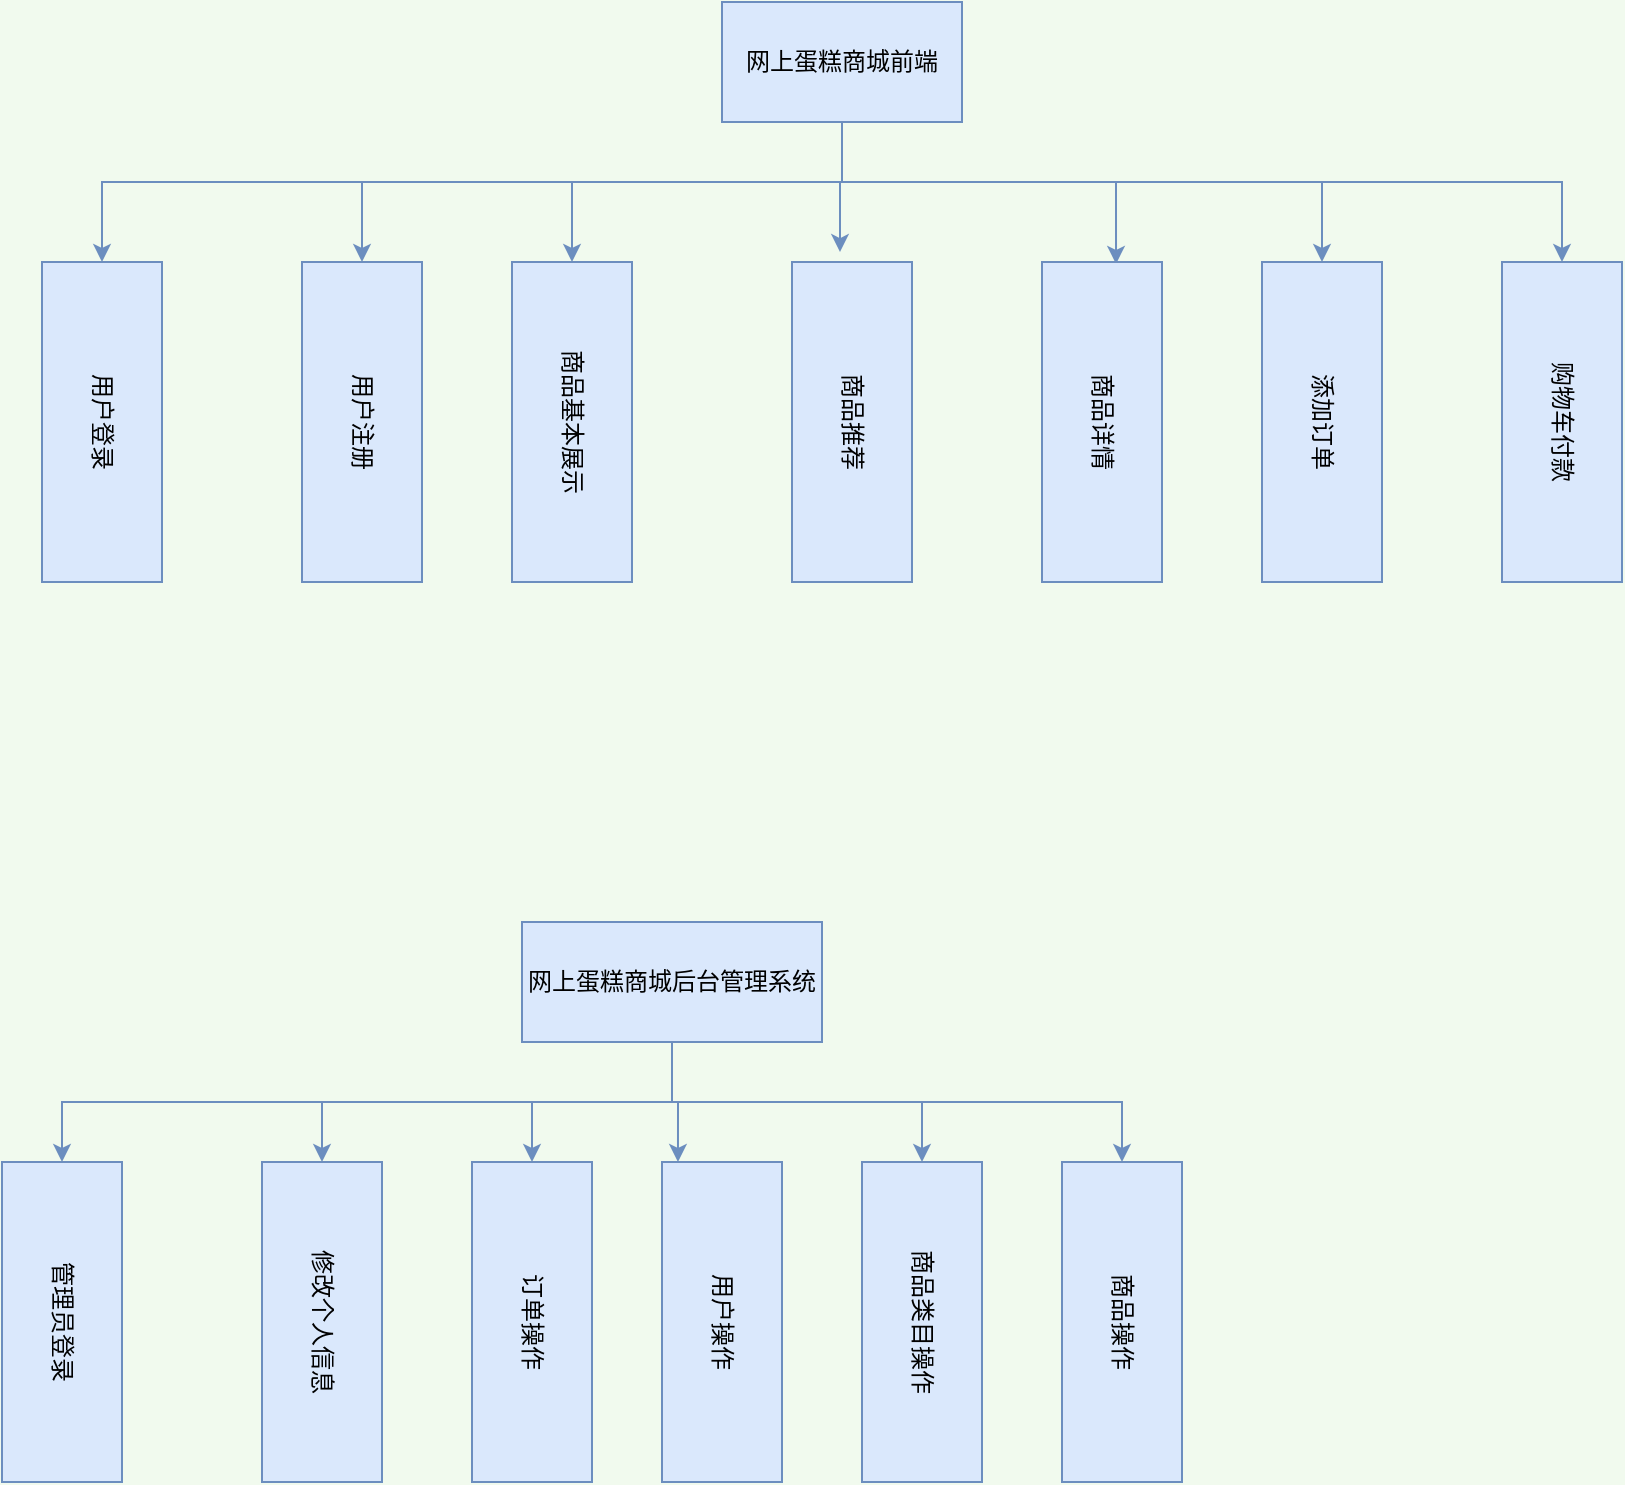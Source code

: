 <mxfile version="20.0.4" type="github" pages="5">
  <diagram id="C5RBs43oDa-KdzZeNtuy" name="Page-1">
    <mxGraphModel dx="1038" dy="556" grid="1" gridSize="10" guides="1" tooltips="1" connect="1" arrows="1" fold="1" page="1" pageScale="1" pageWidth="1169" pageHeight="827" background="#F1FAEE" math="0" shadow="0">
      <root>
        <mxCell id="WIyWlLk6GJQsqaUBKTNV-0" />
        <mxCell id="WIyWlLk6GJQsqaUBKTNV-1" parent="WIyWlLk6GJQsqaUBKTNV-0" />
        <mxCell id="VpNNDeoyWM21iKEUhiHp-7" style="edgeStyle=orthogonalEdgeStyle;rounded=0;orthogonalLoop=1;jettySize=auto;html=1;fillColor=#dae8fc;strokeColor=#6c8ebf;" parent="WIyWlLk6GJQsqaUBKTNV-1" source="VpNNDeoyWM21iKEUhiHp-0" target="VpNNDeoyWM21iKEUhiHp-1" edge="1">
          <mxGeometry relative="1" as="geometry">
            <Array as="points">
              <mxPoint x="580" y="250" />
              <mxPoint x="210" y="250" />
            </Array>
          </mxGeometry>
        </mxCell>
        <mxCell id="VpNNDeoyWM21iKEUhiHp-8" style="edgeStyle=orthogonalEdgeStyle;rounded=0;orthogonalLoop=1;jettySize=auto;html=1;exitX=0.5;exitY=1;exitDx=0;exitDy=0;entryX=0;entryY=0.5;entryDx=0;entryDy=0;fillColor=#dae8fc;strokeColor=#6c8ebf;" parent="WIyWlLk6GJQsqaUBKTNV-1" source="VpNNDeoyWM21iKEUhiHp-0" target="VpNNDeoyWM21iKEUhiHp-3" edge="1">
          <mxGeometry relative="1" as="geometry">
            <Array as="points">
              <mxPoint x="580" y="250" />
              <mxPoint x="340" y="250" />
            </Array>
          </mxGeometry>
        </mxCell>
        <mxCell id="VpNNDeoyWM21iKEUhiHp-11" style="edgeStyle=orthogonalEdgeStyle;rounded=0;orthogonalLoop=1;jettySize=auto;html=1;entryX=-0.031;entryY=0.6;entryDx=0;entryDy=0;entryPerimeter=0;fillColor=#dae8fc;strokeColor=#6c8ebf;" parent="WIyWlLk6GJQsqaUBKTNV-1" source="VpNNDeoyWM21iKEUhiHp-0" target="VpNNDeoyWM21iKEUhiHp-5" edge="1">
          <mxGeometry relative="1" as="geometry">
            <Array as="points">
              <mxPoint x="580" y="250" />
              <mxPoint x="579" y="250" />
            </Array>
          </mxGeometry>
        </mxCell>
        <mxCell id="VpNNDeoyWM21iKEUhiHp-12" style="edgeStyle=orthogonalEdgeStyle;rounded=0;orthogonalLoop=1;jettySize=auto;html=1;exitX=0.5;exitY=1;exitDx=0;exitDy=0;entryX=0.006;entryY=0.383;entryDx=0;entryDy=0;entryPerimeter=0;fillColor=#dae8fc;strokeColor=#6c8ebf;" parent="WIyWlLk6GJQsqaUBKTNV-1" source="VpNNDeoyWM21iKEUhiHp-0" target="VpNNDeoyWM21iKEUhiHp-6" edge="1">
          <mxGeometry relative="1" as="geometry">
            <Array as="points">
              <mxPoint x="580" y="250" />
              <mxPoint x="717" y="250" />
            </Array>
          </mxGeometry>
        </mxCell>
        <mxCell id="VpNNDeoyWM21iKEUhiHp-13" style="edgeStyle=orthogonalEdgeStyle;rounded=0;orthogonalLoop=1;jettySize=auto;html=1;entryX=0;entryY=0.5;entryDx=0;entryDy=0;fillColor=#dae8fc;strokeColor=#6c8ebf;" parent="WIyWlLk6GJQsqaUBKTNV-1" source="VpNNDeoyWM21iKEUhiHp-0" target="VpNNDeoyWM21iKEUhiHp-4" edge="1">
          <mxGeometry relative="1" as="geometry">
            <Array as="points">
              <mxPoint x="580" y="250" />
              <mxPoint x="445" y="250" />
            </Array>
          </mxGeometry>
        </mxCell>
        <mxCell id="VpNNDeoyWM21iKEUhiHp-16" style="edgeStyle=orthogonalEdgeStyle;rounded=0;orthogonalLoop=1;jettySize=auto;html=1;exitX=0.5;exitY=1;exitDx=0;exitDy=0;fillColor=#dae8fc;strokeColor=#6c8ebf;" parent="WIyWlLk6GJQsqaUBKTNV-1" source="VpNNDeoyWM21iKEUhiHp-0" target="VpNNDeoyWM21iKEUhiHp-14" edge="1">
          <mxGeometry relative="1" as="geometry">
            <Array as="points">
              <mxPoint x="580" y="250" />
              <mxPoint x="820" y="250" />
            </Array>
          </mxGeometry>
        </mxCell>
        <mxCell id="VpNNDeoyWM21iKEUhiHp-17" style="edgeStyle=orthogonalEdgeStyle;rounded=0;orthogonalLoop=1;jettySize=auto;html=1;fillColor=#dae8fc;strokeColor=#6c8ebf;" parent="WIyWlLk6GJQsqaUBKTNV-1" source="VpNNDeoyWM21iKEUhiHp-0" target="VpNNDeoyWM21iKEUhiHp-15" edge="1">
          <mxGeometry relative="1" as="geometry">
            <Array as="points">
              <mxPoint x="580" y="250" />
              <mxPoint x="940" y="250" />
            </Array>
          </mxGeometry>
        </mxCell>
        <mxCell id="VpNNDeoyWM21iKEUhiHp-0" value="网上蛋糕商城前端" style="rounded=0;whiteSpace=wrap;html=1;fillColor=#dae8fc;strokeColor=#6c8ebf;" parent="WIyWlLk6GJQsqaUBKTNV-1" vertex="1">
          <mxGeometry x="520" y="160" width="120" height="60" as="geometry" />
        </mxCell>
        <mxCell id="VpNNDeoyWM21iKEUhiHp-1" value="用户登录" style="rounded=0;whiteSpace=wrap;html=1;rotation=90;align=center;verticalAlign=middle;labelPosition=center;verticalLabelPosition=middle;labelBackgroundColor=none;fillColor=#dae8fc;strokeColor=#6c8ebf;" parent="WIyWlLk6GJQsqaUBKTNV-1" vertex="1">
          <mxGeometry x="130" y="340" width="160" height="60" as="geometry" />
        </mxCell>
        <mxCell id="VpNNDeoyWM21iKEUhiHp-3" value="用户注册" style="rounded=0;whiteSpace=wrap;html=1;rotation=90;fillColor=#dae8fc;strokeColor=#6c8ebf;" parent="WIyWlLk6GJQsqaUBKTNV-1" vertex="1">
          <mxGeometry x="260" y="340" width="160" height="60" as="geometry" />
        </mxCell>
        <mxCell id="VpNNDeoyWM21iKEUhiHp-4" value="商品基本展示" style="rounded=0;whiteSpace=wrap;html=1;rotation=90;fillColor=#dae8fc;strokeColor=#6c8ebf;" parent="WIyWlLk6GJQsqaUBKTNV-1" vertex="1">
          <mxGeometry x="365" y="340" width="160" height="60" as="geometry" />
        </mxCell>
        <mxCell id="VpNNDeoyWM21iKEUhiHp-5" value="商品推荐" style="rounded=0;whiteSpace=wrap;html=1;rotation=90;fillColor=#dae8fc;strokeColor=#6c8ebf;" parent="WIyWlLk6GJQsqaUBKTNV-1" vertex="1">
          <mxGeometry x="505" y="340" width="160" height="60" as="geometry" />
        </mxCell>
        <mxCell id="VpNNDeoyWM21iKEUhiHp-6" value="商品详情" style="rounded=0;whiteSpace=wrap;html=1;rotation=90;fillColor=#dae8fc;strokeColor=#6c8ebf;" parent="WIyWlLk6GJQsqaUBKTNV-1" vertex="1">
          <mxGeometry x="630" y="340" width="160" height="60" as="geometry" />
        </mxCell>
        <mxCell id="VpNNDeoyWM21iKEUhiHp-14" value="添加订单" style="rounded=0;whiteSpace=wrap;html=1;rotation=90;fillColor=#dae8fc;strokeColor=#6c8ebf;" parent="WIyWlLk6GJQsqaUBKTNV-1" vertex="1">
          <mxGeometry x="740" y="340" width="160" height="60" as="geometry" />
        </mxCell>
        <mxCell id="VpNNDeoyWM21iKEUhiHp-15" value="购物车付款" style="rounded=0;whiteSpace=wrap;html=1;rotation=90;fillColor=#dae8fc;strokeColor=#6c8ebf;" parent="WIyWlLk6GJQsqaUBKTNV-1" vertex="1">
          <mxGeometry x="860" y="340" width="160" height="60" as="geometry" />
        </mxCell>
        <mxCell id="VpNNDeoyWM21iKEUhiHp-21" style="edgeStyle=orthogonalEdgeStyle;rounded=0;orthogonalLoop=1;jettySize=auto;html=1;fillColor=#dae8fc;strokeColor=#6c8ebf;" parent="WIyWlLk6GJQsqaUBKTNV-1" source="VpNNDeoyWM21iKEUhiHp-28" target="VpNNDeoyWM21iKEUhiHp-29" edge="1">
          <mxGeometry relative="1" as="geometry">
            <Array as="points">
              <mxPoint x="495" y="710" />
              <mxPoint x="190" y="710" />
            </Array>
          </mxGeometry>
        </mxCell>
        <mxCell id="VpNNDeoyWM21iKEUhiHp-22" style="edgeStyle=orthogonalEdgeStyle;rounded=0;orthogonalLoop=1;jettySize=auto;html=1;exitX=0.5;exitY=1;exitDx=0;exitDy=0;entryX=0;entryY=0.5;entryDx=0;entryDy=0;fillColor=#dae8fc;strokeColor=#6c8ebf;" parent="WIyWlLk6GJQsqaUBKTNV-1" source="VpNNDeoyWM21iKEUhiHp-28" target="VpNNDeoyWM21iKEUhiHp-30" edge="1">
          <mxGeometry relative="1" as="geometry">
            <Array as="points">
              <mxPoint x="495" y="710" />
              <mxPoint x="320" y="710" />
            </Array>
          </mxGeometry>
        </mxCell>
        <mxCell id="VpNNDeoyWM21iKEUhiHp-25" style="edgeStyle=orthogonalEdgeStyle;rounded=0;orthogonalLoop=1;jettySize=auto;html=1;entryX=0;entryY=0.5;entryDx=0;entryDy=0;fillColor=#dae8fc;strokeColor=#6c8ebf;" parent="WIyWlLk6GJQsqaUBKTNV-1" source="VpNNDeoyWM21iKEUhiHp-28" target="VpNNDeoyWM21iKEUhiHp-31" edge="1">
          <mxGeometry relative="1" as="geometry">
            <Array as="points">
              <mxPoint x="495" y="710" />
              <mxPoint x="425" y="710" />
            </Array>
          </mxGeometry>
        </mxCell>
        <mxCell id="VpNNDeoyWM21iKEUhiHp-38" style="edgeStyle=orthogonalEdgeStyle;rounded=0;orthogonalLoop=1;jettySize=auto;html=1;exitX=0.5;exitY=1;exitDx=0;exitDy=0;entryX=0;entryY=0.5;entryDx=0;entryDy=0;fillColor=#dae8fc;strokeColor=#6c8ebf;" parent="WIyWlLk6GJQsqaUBKTNV-1" source="VpNNDeoyWM21iKEUhiHp-28" target="VpNNDeoyWM21iKEUhiHp-36" edge="1">
          <mxGeometry relative="1" as="geometry" />
        </mxCell>
        <mxCell id="VpNNDeoyWM21iKEUhiHp-39" style="edgeStyle=orthogonalEdgeStyle;rounded=0;orthogonalLoop=1;jettySize=auto;html=1;exitX=0.5;exitY=1;exitDx=0;exitDy=0;fillColor=#dae8fc;strokeColor=#6c8ebf;" parent="WIyWlLk6GJQsqaUBKTNV-1" source="VpNNDeoyWM21iKEUhiHp-28" target="VpNNDeoyWM21iKEUhiHp-37" edge="1">
          <mxGeometry relative="1" as="geometry" />
        </mxCell>
        <mxCell id="VpNNDeoyWM21iKEUhiHp-40" style="edgeStyle=orthogonalEdgeStyle;rounded=0;orthogonalLoop=1;jettySize=auto;html=1;exitX=0.5;exitY=1;exitDx=0;exitDy=0;entryX=0;entryY=0.867;entryDx=0;entryDy=0;entryPerimeter=0;fillColor=#dae8fc;strokeColor=#6c8ebf;" parent="WIyWlLk6GJQsqaUBKTNV-1" source="VpNNDeoyWM21iKEUhiHp-28" target="VpNNDeoyWM21iKEUhiHp-32" edge="1">
          <mxGeometry relative="1" as="geometry" />
        </mxCell>
        <mxCell id="VpNNDeoyWM21iKEUhiHp-28" value="网上蛋糕商城后台管理系统" style="rounded=0;whiteSpace=wrap;html=1;fillColor=#dae8fc;strokeColor=#6c8ebf;" parent="WIyWlLk6GJQsqaUBKTNV-1" vertex="1">
          <mxGeometry x="420" y="620" width="150" height="60" as="geometry" />
        </mxCell>
        <mxCell id="VpNNDeoyWM21iKEUhiHp-29" value="管理员登录" style="rounded=0;whiteSpace=wrap;html=1;rotation=90;align=center;verticalAlign=middle;labelPosition=center;verticalLabelPosition=middle;labelBackgroundColor=none;fillColor=#dae8fc;strokeColor=#6c8ebf;" parent="WIyWlLk6GJQsqaUBKTNV-1" vertex="1">
          <mxGeometry x="110" y="790" width="160" height="60" as="geometry" />
        </mxCell>
        <mxCell id="VpNNDeoyWM21iKEUhiHp-30" value="修改个人信息" style="rounded=0;whiteSpace=wrap;html=1;rotation=90;fillColor=#dae8fc;strokeColor=#6c8ebf;" parent="WIyWlLk6GJQsqaUBKTNV-1" vertex="1">
          <mxGeometry x="240" y="790" width="160" height="60" as="geometry" />
        </mxCell>
        <mxCell id="VpNNDeoyWM21iKEUhiHp-31" value="订单操作" style="rounded=0;whiteSpace=wrap;html=1;rotation=90;fillColor=#dae8fc;strokeColor=#6c8ebf;" parent="WIyWlLk6GJQsqaUBKTNV-1" vertex="1">
          <mxGeometry x="345" y="790" width="160" height="60" as="geometry" />
        </mxCell>
        <mxCell id="VpNNDeoyWM21iKEUhiHp-32" value="用户操作" style="rounded=0;whiteSpace=wrap;html=1;rotation=90;fillColor=#dae8fc;strokeColor=#6c8ebf;" parent="WIyWlLk6GJQsqaUBKTNV-1" vertex="1">
          <mxGeometry x="440" y="790" width="160" height="60" as="geometry" />
        </mxCell>
        <mxCell id="VpNNDeoyWM21iKEUhiHp-36" value="商品类目操作" style="rounded=0;whiteSpace=wrap;html=1;rotation=90;fillColor=#dae8fc;strokeColor=#6c8ebf;" parent="WIyWlLk6GJQsqaUBKTNV-1" vertex="1">
          <mxGeometry x="540" y="790" width="160" height="60" as="geometry" />
        </mxCell>
        <mxCell id="VpNNDeoyWM21iKEUhiHp-37" value="商品操作" style="rounded=0;whiteSpace=wrap;html=1;rotation=90;fillColor=#dae8fc;strokeColor=#6c8ebf;" parent="WIyWlLk6GJQsqaUBKTNV-1" vertex="1">
          <mxGeometry x="640" y="790" width="160" height="60" as="geometry" />
        </mxCell>
      </root>
    </mxGraphModel>
  </diagram>
  <diagram id="p9x4NQwnIZ0b6v40NMNX" name="第 2 页">
    <mxGraphModel dx="1021" dy="556" grid="1" gridSize="10" guides="1" tooltips="1" connect="1" arrows="1" fold="1" page="1" pageScale="1" pageWidth="1169" pageHeight="827" math="0" shadow="0">
      <root>
        <mxCell id="plWXUlWeM8wxtltbpkqv-0" />
        <mxCell id="plWXUlWeM8wxtltbpkqv-1" parent="plWXUlWeM8wxtltbpkqv-0" />
        <mxCell id="0UChadxa9FMvpnzECF5k-44" value="1" style="edgeStyle=none;rounded=0;orthogonalLoop=1;jettySize=auto;html=1;endArrow=none;endFill=0;" edge="1" parent="plWXUlWeM8wxtltbpkqv-1" source="0UChadxa9FMvpnzECF5k-0" target="0UChadxa9FMvpnzECF5k-43">
          <mxGeometry relative="1" as="geometry" />
        </mxCell>
        <mxCell id="0UChadxa9FMvpnzECF5k-50" style="edgeStyle=none;rounded=0;orthogonalLoop=1;jettySize=auto;html=1;entryX=0.5;entryY=0;entryDx=0;entryDy=0;endArrow=none;endFill=0;" edge="1" parent="plWXUlWeM8wxtltbpkqv-1" source="0UChadxa9FMvpnzECF5k-0" target="0UChadxa9FMvpnzECF5k-49">
          <mxGeometry relative="1" as="geometry" />
        </mxCell>
        <mxCell id="0UChadxa9FMvpnzECF5k-0" value="教师" style="rounded=0;whiteSpace=wrap;html=1;" vertex="1" parent="plWXUlWeM8wxtltbpkqv-1">
          <mxGeometry x="210" y="130" width="120" height="60" as="geometry" />
        </mxCell>
        <mxCell id="0UChadxa9FMvpnzECF5k-47" value="n" style="edgeStyle=none;rounded=0;orthogonalLoop=1;jettySize=auto;html=1;endArrow=none;endFill=0;" edge="1" parent="plWXUlWeM8wxtltbpkqv-1" source="0UChadxa9FMvpnzECF5k-1" target="0UChadxa9FMvpnzECF5k-46">
          <mxGeometry relative="1" as="geometry" />
        </mxCell>
        <mxCell id="0UChadxa9FMvpnzECF5k-53" value="1" style="edgeStyle=none;rounded=0;orthogonalLoop=1;jettySize=auto;html=1;endArrow=none;endFill=0;" edge="1" parent="plWXUlWeM8wxtltbpkqv-1" source="0UChadxa9FMvpnzECF5k-1" target="0UChadxa9FMvpnzECF5k-52">
          <mxGeometry relative="1" as="geometry" />
        </mxCell>
        <mxCell id="0UChadxa9FMvpnzECF5k-1" value="课程" style="rounded=0;whiteSpace=wrap;html=1;" vertex="1" parent="plWXUlWeM8wxtltbpkqv-1">
          <mxGeometry x="510" y="150" width="120" height="60" as="geometry" />
        </mxCell>
        <mxCell id="0UChadxa9FMvpnzECF5k-56" value="1" style="edgeStyle=none;rounded=0;orthogonalLoop=1;jettySize=auto;html=1;endArrow=none;endFill=0;" edge="1" parent="plWXUlWeM8wxtltbpkqv-1" source="0UChadxa9FMvpnzECF5k-2" target="0UChadxa9FMvpnzECF5k-55">
          <mxGeometry relative="1" as="geometry" />
        </mxCell>
        <mxCell id="0UChadxa9FMvpnzECF5k-59" style="edgeStyle=none;rounded=0;orthogonalLoop=1;jettySize=auto;html=1;entryX=0.394;entryY=0.032;entryDx=0;entryDy=0;entryPerimeter=0;endArrow=none;endFill=0;" edge="1" parent="plWXUlWeM8wxtltbpkqv-1" source="0UChadxa9FMvpnzECF5k-2" target="0UChadxa9FMvpnzECF5k-58">
          <mxGeometry relative="1" as="geometry" />
        </mxCell>
        <mxCell id="0UChadxa9FMvpnzECF5k-2" value="学生" style="rounded=0;whiteSpace=wrap;html=1;" vertex="1" parent="plWXUlWeM8wxtltbpkqv-1">
          <mxGeometry x="210" y="370" width="120" height="60" as="geometry" />
        </mxCell>
        <mxCell id="0UChadxa9FMvpnzECF5k-3" value="成绩" style="rounded=0;whiteSpace=wrap;html=1;" vertex="1" parent="plWXUlWeM8wxtltbpkqv-1">
          <mxGeometry x="530" y="360" width="120" height="60" as="geometry" />
        </mxCell>
        <mxCell id="0UChadxa9FMvpnzECF5k-4" value="用户" style="rounded=0;whiteSpace=wrap;html=1;" vertex="1" parent="plWXUlWeM8wxtltbpkqv-1">
          <mxGeometry x="270" y="590" width="120" height="60" as="geometry" />
        </mxCell>
        <mxCell id="0UChadxa9FMvpnzECF5k-25" style="rounded=0;orthogonalLoop=1;jettySize=auto;html=1;entryX=0;entryY=0.75;entryDx=0;entryDy=0;endArrow=none;endFill=0;" edge="1" parent="plWXUlWeM8wxtltbpkqv-1" source="0UChadxa9FMvpnzECF5k-5" target="0UChadxa9FMvpnzECF5k-0">
          <mxGeometry relative="1" as="geometry" />
        </mxCell>
        <mxCell id="0UChadxa9FMvpnzECF5k-5" value="教师编号" style="ellipse;whiteSpace=wrap;html=1;" vertex="1" parent="plWXUlWeM8wxtltbpkqv-1">
          <mxGeometry x="50" y="90" width="100" height="50" as="geometry" />
        </mxCell>
        <mxCell id="0UChadxa9FMvpnzECF5k-26" style="edgeStyle=none;rounded=0;orthogonalLoop=1;jettySize=auto;html=1;endArrow=none;endFill=0;" edge="1" parent="plWXUlWeM8wxtltbpkqv-1" source="0UChadxa9FMvpnzECF5k-6" target="0UChadxa9FMvpnzECF5k-0">
          <mxGeometry relative="1" as="geometry" />
        </mxCell>
        <mxCell id="0UChadxa9FMvpnzECF5k-6" value="姓名" style="ellipse;whiteSpace=wrap;html=1;" vertex="1" parent="plWXUlWeM8wxtltbpkqv-1">
          <mxGeometry x="160" y="40" width="100" height="50" as="geometry" />
        </mxCell>
        <mxCell id="0UChadxa9FMvpnzECF5k-27" style="edgeStyle=none;rounded=0;orthogonalLoop=1;jettySize=auto;html=1;entryX=0.75;entryY=0;entryDx=0;entryDy=0;endArrow=none;endFill=0;" edge="1" parent="plWXUlWeM8wxtltbpkqv-1" source="0UChadxa9FMvpnzECF5k-7" target="0UChadxa9FMvpnzECF5k-0">
          <mxGeometry relative="1" as="geometry" />
        </mxCell>
        <mxCell id="0UChadxa9FMvpnzECF5k-7" value="学院" style="ellipse;whiteSpace=wrap;html=1;" vertex="1" parent="plWXUlWeM8wxtltbpkqv-1">
          <mxGeometry x="280" y="50" width="100" height="50" as="geometry" />
        </mxCell>
        <mxCell id="0UChadxa9FMvpnzECF5k-28" style="edgeStyle=none;rounded=0;orthogonalLoop=1;jettySize=auto;html=1;endArrow=none;endFill=0;" edge="1" parent="plWXUlWeM8wxtltbpkqv-1" source="0UChadxa9FMvpnzECF5k-8" target="0UChadxa9FMvpnzECF5k-1">
          <mxGeometry relative="1" as="geometry" />
        </mxCell>
        <mxCell id="0UChadxa9FMvpnzECF5k-8" value="课程编号" style="ellipse;whiteSpace=wrap;html=1;" vertex="1" parent="plWXUlWeM8wxtltbpkqv-1">
          <mxGeometry x="460" y="30" width="100" height="50" as="geometry" />
        </mxCell>
        <mxCell id="0UChadxa9FMvpnzECF5k-29" style="edgeStyle=none;rounded=0;orthogonalLoop=1;jettySize=auto;html=1;endArrow=none;endFill=0;" edge="1" parent="plWXUlWeM8wxtltbpkqv-1" source="0UChadxa9FMvpnzECF5k-9" target="0UChadxa9FMvpnzECF5k-1">
          <mxGeometry relative="1" as="geometry" />
        </mxCell>
        <mxCell id="0UChadxa9FMvpnzECF5k-9" value="教师编号" style="ellipse;whiteSpace=wrap;html=1;" vertex="1" parent="plWXUlWeM8wxtltbpkqv-1">
          <mxGeometry x="580" y="30" width="100" height="50" as="geometry" />
        </mxCell>
        <mxCell id="0UChadxa9FMvpnzECF5k-30" style="edgeStyle=none;rounded=0;orthogonalLoop=1;jettySize=auto;html=1;entryX=0.855;entryY=-0.027;entryDx=0;entryDy=0;entryPerimeter=0;endArrow=none;endFill=0;" edge="1" parent="plWXUlWeM8wxtltbpkqv-1" source="0UChadxa9FMvpnzECF5k-10" target="0UChadxa9FMvpnzECF5k-1">
          <mxGeometry relative="1" as="geometry" />
        </mxCell>
        <mxCell id="0UChadxa9FMvpnzECF5k-10" value="课程名称" style="ellipse;whiteSpace=wrap;html=1;" vertex="1" parent="plWXUlWeM8wxtltbpkqv-1">
          <mxGeometry x="680" y="60" width="100" height="50" as="geometry" />
        </mxCell>
        <mxCell id="0UChadxa9FMvpnzECF5k-31" style="edgeStyle=none;rounded=0;orthogonalLoop=1;jettySize=auto;html=1;entryX=1;entryY=0.5;entryDx=0;entryDy=0;endArrow=none;endFill=0;" edge="1" parent="plWXUlWeM8wxtltbpkqv-1" source="0UChadxa9FMvpnzECF5k-11" target="0UChadxa9FMvpnzECF5k-1">
          <mxGeometry relative="1" as="geometry" />
        </mxCell>
        <mxCell id="0UChadxa9FMvpnzECF5k-11" value="课程学分" style="ellipse;whiteSpace=wrap;html=1;" vertex="1" parent="plWXUlWeM8wxtltbpkqv-1">
          <mxGeometry x="710" y="130" width="100" height="50" as="geometry" />
        </mxCell>
        <mxCell id="0UChadxa9FMvpnzECF5k-32" style="edgeStyle=none;rounded=0;orthogonalLoop=1;jettySize=auto;html=1;entryX=0.25;entryY=0;entryDx=0;entryDy=0;endArrow=none;endFill=0;" edge="1" parent="plWXUlWeM8wxtltbpkqv-1" source="0UChadxa9FMvpnzECF5k-12" target="0UChadxa9FMvpnzECF5k-2">
          <mxGeometry relative="1" as="geometry" />
        </mxCell>
        <mxCell id="0UChadxa9FMvpnzECF5k-12" value="学号" style="ellipse;whiteSpace=wrap;html=1;" vertex="1" parent="plWXUlWeM8wxtltbpkqv-1">
          <mxGeometry x="80" y="290" width="100" height="50" as="geometry" />
        </mxCell>
        <mxCell id="0UChadxa9FMvpnzECF5k-33" style="edgeStyle=none;rounded=0;orthogonalLoop=1;jettySize=auto;html=1;endArrow=none;endFill=0;" edge="1" parent="plWXUlWeM8wxtltbpkqv-1" source="0UChadxa9FMvpnzECF5k-13" target="0UChadxa9FMvpnzECF5k-2">
          <mxGeometry relative="1" as="geometry" />
        </mxCell>
        <mxCell id="0UChadxa9FMvpnzECF5k-13" value="姓名" style="ellipse;whiteSpace=wrap;html=1;" vertex="1" parent="plWXUlWeM8wxtltbpkqv-1">
          <mxGeometry x="70" y="350" width="100" height="50" as="geometry" />
        </mxCell>
        <mxCell id="0UChadxa9FMvpnzECF5k-34" style="edgeStyle=none;rounded=0;orthogonalLoop=1;jettySize=auto;html=1;entryX=0;entryY=0.75;entryDx=0;entryDy=0;endArrow=none;endFill=0;" edge="1" parent="plWXUlWeM8wxtltbpkqv-1" source="0UChadxa9FMvpnzECF5k-14" target="0UChadxa9FMvpnzECF5k-2">
          <mxGeometry relative="1" as="geometry" />
        </mxCell>
        <mxCell id="0UChadxa9FMvpnzECF5k-14" value="班级" style="ellipse;whiteSpace=wrap;html=1;" vertex="1" parent="plWXUlWeM8wxtltbpkqv-1">
          <mxGeometry x="60" y="410" width="100" height="50" as="geometry" />
        </mxCell>
        <mxCell id="0UChadxa9FMvpnzECF5k-35" style="edgeStyle=none;rounded=0;orthogonalLoop=1;jettySize=auto;html=1;entryX=0.188;entryY=0.987;entryDx=0;entryDy=0;entryPerimeter=0;endArrow=none;endFill=0;" edge="1" parent="plWXUlWeM8wxtltbpkqv-1" source="0UChadxa9FMvpnzECF5k-16" target="0UChadxa9FMvpnzECF5k-2">
          <mxGeometry relative="1" as="geometry" />
        </mxCell>
        <mxCell id="0UChadxa9FMvpnzECF5k-16" value="性别" style="ellipse;whiteSpace=wrap;html=1;" vertex="1" parent="plWXUlWeM8wxtltbpkqv-1">
          <mxGeometry x="60" y="470" width="100" height="50" as="geometry" />
        </mxCell>
        <mxCell id="0UChadxa9FMvpnzECF5k-36" style="edgeStyle=none;rounded=0;orthogonalLoop=1;jettySize=auto;html=1;endArrow=none;endFill=0;" edge="1" parent="plWXUlWeM8wxtltbpkqv-1" source="0UChadxa9FMvpnzECF5k-17" target="0UChadxa9FMvpnzECF5k-2">
          <mxGeometry relative="1" as="geometry" />
        </mxCell>
        <mxCell id="0UChadxa9FMvpnzECF5k-17" value="专业" style="ellipse;whiteSpace=wrap;html=1;" vertex="1" parent="plWXUlWeM8wxtltbpkqv-1">
          <mxGeometry x="140" y="500" width="100" height="50" as="geometry" />
        </mxCell>
        <mxCell id="0UChadxa9FMvpnzECF5k-37" style="edgeStyle=none;rounded=0;orthogonalLoop=1;jettySize=auto;html=1;entryX=0.5;entryY=1;entryDx=0;entryDy=0;endArrow=none;endFill=0;" edge="1" parent="plWXUlWeM8wxtltbpkqv-1" source="0UChadxa9FMvpnzECF5k-18" target="0UChadxa9FMvpnzECF5k-2">
          <mxGeometry relative="1" as="geometry" />
        </mxCell>
        <mxCell id="0UChadxa9FMvpnzECF5k-18" value="出生日期" style="ellipse;whiteSpace=wrap;html=1;" vertex="1" parent="plWXUlWeM8wxtltbpkqv-1">
          <mxGeometry x="350" y="490" width="100" height="50" as="geometry" />
        </mxCell>
        <mxCell id="0UChadxa9FMvpnzECF5k-39" style="edgeStyle=none;rounded=0;orthogonalLoop=1;jettySize=auto;html=1;entryX=0.25;entryY=1;entryDx=0;entryDy=0;endArrow=none;endFill=0;" edge="1" parent="plWXUlWeM8wxtltbpkqv-1" source="0UChadxa9FMvpnzECF5k-22" target="0UChadxa9FMvpnzECF5k-3">
          <mxGeometry relative="1" as="geometry" />
        </mxCell>
        <mxCell id="0UChadxa9FMvpnzECF5k-22" value="学号" style="ellipse;whiteSpace=wrap;html=1;" vertex="1" parent="plWXUlWeM8wxtltbpkqv-1">
          <mxGeometry x="500" y="470" width="100" height="50" as="geometry" />
        </mxCell>
        <mxCell id="0UChadxa9FMvpnzECF5k-40" style="edgeStyle=none;rounded=0;orthogonalLoop=1;jettySize=auto;html=1;entryX=0.5;entryY=1;entryDx=0;entryDy=0;endArrow=none;endFill=0;" edge="1" parent="plWXUlWeM8wxtltbpkqv-1" source="0UChadxa9FMvpnzECF5k-23" target="0UChadxa9FMvpnzECF5k-3">
          <mxGeometry relative="1" as="geometry" />
        </mxCell>
        <mxCell id="0UChadxa9FMvpnzECF5k-23" value="课程编号" style="ellipse;whiteSpace=wrap;html=1;" vertex="1" parent="plWXUlWeM8wxtltbpkqv-1">
          <mxGeometry x="620" y="480" width="100" height="50" as="geometry" />
        </mxCell>
        <mxCell id="0UChadxa9FMvpnzECF5k-41" style="edgeStyle=none;rounded=0;orthogonalLoop=1;jettySize=auto;html=1;endArrow=none;endFill=0;" edge="1" parent="plWXUlWeM8wxtltbpkqv-1" source="0UChadxa9FMvpnzECF5k-24" target="0UChadxa9FMvpnzECF5k-3">
          <mxGeometry relative="1" as="geometry" />
        </mxCell>
        <mxCell id="0UChadxa9FMvpnzECF5k-24" value="分数" style="ellipse;whiteSpace=wrap;html=1;" vertex="1" parent="plWXUlWeM8wxtltbpkqv-1">
          <mxGeometry x="720" y="450" width="100" height="50" as="geometry" />
        </mxCell>
        <mxCell id="0UChadxa9FMvpnzECF5k-42" value="性别" style="ellipse;whiteSpace=wrap;html=1;" vertex="1" parent="plWXUlWeM8wxtltbpkqv-1">
          <mxGeometry x="130" y="680" width="100" height="50" as="geometry" />
        </mxCell>
        <mxCell id="0UChadxa9FMvpnzECF5k-45" value="n" style="edgeStyle=none;rounded=0;orthogonalLoop=1;jettySize=auto;html=1;entryX=0;entryY=0.25;entryDx=0;entryDy=0;endArrow=none;endFill=0;" edge="1" parent="plWXUlWeM8wxtltbpkqv-1" source="0UChadxa9FMvpnzECF5k-43" target="0UChadxa9FMvpnzECF5k-1">
          <mxGeometry relative="1" as="geometry" />
        </mxCell>
        <mxCell id="0UChadxa9FMvpnzECF5k-43" value="讲授" style="rhombus;whiteSpace=wrap;html=1;" vertex="1" parent="plWXUlWeM8wxtltbpkqv-1">
          <mxGeometry x="380" y="130" width="80" height="80" as="geometry" />
        </mxCell>
        <mxCell id="0UChadxa9FMvpnzECF5k-48" value="m" style="edgeStyle=none;rounded=0;orthogonalLoop=1;jettySize=auto;html=1;endArrow=none;endFill=0;" edge="1" parent="plWXUlWeM8wxtltbpkqv-1" source="0UChadxa9FMvpnzECF5k-46" target="0UChadxa9FMvpnzECF5k-2">
          <mxGeometry relative="1" as="geometry" />
        </mxCell>
        <mxCell id="0UChadxa9FMvpnzECF5k-46" value="选修" style="rhombus;whiteSpace=wrap;html=1;" vertex="1" parent="plWXUlWeM8wxtltbpkqv-1">
          <mxGeometry x="350" y="250" width="80" height="80" as="geometry" />
        </mxCell>
        <mxCell id="0UChadxa9FMvpnzECF5k-51" style="edgeStyle=none;rounded=0;orthogonalLoop=1;jettySize=auto;html=1;entryX=0.5;entryY=0;entryDx=0;entryDy=0;endArrow=none;endFill=0;" edge="1" parent="plWXUlWeM8wxtltbpkqv-1" source="0UChadxa9FMvpnzECF5k-49" target="0UChadxa9FMvpnzECF5k-2">
          <mxGeometry relative="1" as="geometry" />
        </mxCell>
        <mxCell id="0UChadxa9FMvpnzECF5k-49" value="教导" style="rhombus;whiteSpace=wrap;html=1;" vertex="1" parent="plWXUlWeM8wxtltbpkqv-1">
          <mxGeometry x="230" y="240" width="80" height="80" as="geometry" />
        </mxCell>
        <mxCell id="0UChadxa9FMvpnzECF5k-54" value="n" style="edgeStyle=none;rounded=0;orthogonalLoop=1;jettySize=auto;html=1;endArrow=none;endFill=0;" edge="1" parent="plWXUlWeM8wxtltbpkqv-1" source="0UChadxa9FMvpnzECF5k-52" target="0UChadxa9FMvpnzECF5k-3">
          <mxGeometry relative="1" as="geometry" />
        </mxCell>
        <mxCell id="0UChadxa9FMvpnzECF5k-52" value="拥有" style="rhombus;whiteSpace=wrap;html=1;" vertex="1" parent="plWXUlWeM8wxtltbpkqv-1">
          <mxGeometry x="550" y="240" width="80" height="80" as="geometry" />
        </mxCell>
        <mxCell id="0UChadxa9FMvpnzECF5k-57" value="n" style="edgeStyle=none;rounded=0;orthogonalLoop=1;jettySize=auto;html=1;endArrow=none;endFill=0;" edge="1" parent="plWXUlWeM8wxtltbpkqv-1" source="0UChadxa9FMvpnzECF5k-55" target="0UChadxa9FMvpnzECF5k-3">
          <mxGeometry relative="1" as="geometry" />
        </mxCell>
        <mxCell id="0UChadxa9FMvpnzECF5k-55" value="考试" style="rhombus;whiteSpace=wrap;html=1;" vertex="1" parent="plWXUlWeM8wxtltbpkqv-1">
          <mxGeometry x="400" y="370" width="80" height="80" as="geometry" />
        </mxCell>
        <mxCell id="0UChadxa9FMvpnzECF5k-58" value="学院" style="ellipse;whiteSpace=wrap;html=1;" vertex="1" parent="plWXUlWeM8wxtltbpkqv-1">
          <mxGeometry x="250" y="510" width="100" height="50" as="geometry" />
        </mxCell>
      </root>
    </mxGraphModel>
  </diagram>
  <diagram id="PGZxN_5VJcTWBqiDOEyG" name="Page-3">
    <mxGraphModel dx="1038" dy="556" grid="1" gridSize="10" guides="1" tooltips="1" connect="1" arrows="1" fold="1" page="1" pageScale="1" pageWidth="827" pageHeight="1169" math="0" shadow="0">
      <root>
        <mxCell id="FR1-2EN5Pdn2llhZhFel-0" />
        <mxCell id="FR1-2EN5Pdn2llhZhFel-1" parent="FR1-2EN5Pdn2llhZhFel-0" />
        <mxCell id="EJWq_9P9e6YXPjufMVnC-3" style="rounded=0;orthogonalLoop=1;jettySize=auto;html=1;strokeColor=#006658;fontColor=#5C5C5C;" parent="FR1-2EN5Pdn2llhZhFel-1" source="EJWq_9P9e6YXPjufMVnC-0" target="EJWq_9P9e6YXPjufMVnC-1" edge="1">
          <mxGeometry relative="1" as="geometry" />
        </mxCell>
        <mxCell id="EJWq_9P9e6YXPjufMVnC-12" style="edgeStyle=none;rounded=0;orthogonalLoop=1;jettySize=auto;html=1;exitX=0;exitY=0.5;exitDx=0;exitDy=0;entryX=1;entryY=1;entryDx=0;entryDy=0;strokeColor=#006658;fontColor=#5C5C5C;" parent="FR1-2EN5Pdn2llhZhFel-1" source="EJWq_9P9e6YXPjufMVnC-0" target="EJWq_9P9e6YXPjufMVnC-9" edge="1">
          <mxGeometry relative="1" as="geometry" />
        </mxCell>
        <mxCell id="EJWq_9P9e6YXPjufMVnC-13" style="edgeStyle=none;rounded=0;orthogonalLoop=1;jettySize=auto;html=1;entryX=1;entryY=0.5;entryDx=0;entryDy=0;strokeColor=#006658;fontColor=#5C5C5C;" parent="FR1-2EN5Pdn2llhZhFel-1" source="EJWq_9P9e6YXPjufMVnC-0" target="EJWq_9P9e6YXPjufMVnC-10" edge="1">
          <mxGeometry relative="1" as="geometry" />
        </mxCell>
        <mxCell id="EJWq_9P9e6YXPjufMVnC-14" style="edgeStyle=none;rounded=0;orthogonalLoop=1;jettySize=auto;html=1;exitX=0.5;exitY=1;exitDx=0;exitDy=0;strokeColor=#006658;fontColor=#5C5C5C;" parent="FR1-2EN5Pdn2llhZhFel-1" source="EJWq_9P9e6YXPjufMVnC-0" target="EJWq_9P9e6YXPjufMVnC-5" edge="1">
          <mxGeometry relative="1" as="geometry" />
        </mxCell>
        <mxCell id="EJWq_9P9e6YXPjufMVnC-15" style="edgeStyle=none;rounded=0;orthogonalLoop=1;jettySize=auto;html=1;strokeColor=#006658;fontColor=#5C5C5C;" parent="FR1-2EN5Pdn2llhZhFel-1" source="EJWq_9P9e6YXPjufMVnC-0" target="EJWq_9P9e6YXPjufMVnC-4" edge="1">
          <mxGeometry relative="1" as="geometry" />
        </mxCell>
        <mxCell id="EJWq_9P9e6YXPjufMVnC-16" style="edgeStyle=none;rounded=0;orthogonalLoop=1;jettySize=auto;html=1;strokeColor=#006658;fontColor=#5C5C5C;" parent="FR1-2EN5Pdn2llhZhFel-1" source="EJWq_9P9e6YXPjufMVnC-0" target="EJWq_9P9e6YXPjufMVnC-7" edge="1">
          <mxGeometry relative="1" as="geometry" />
        </mxCell>
        <mxCell id="EJWq_9P9e6YXPjufMVnC-17" style="edgeStyle=none;rounded=0;orthogonalLoop=1;jettySize=auto;html=1;strokeColor=#006658;fontColor=#5C5C5C;" parent="FR1-2EN5Pdn2llhZhFel-1" source="EJWq_9P9e6YXPjufMVnC-0" target="EJWq_9P9e6YXPjufMVnC-8" edge="1">
          <mxGeometry relative="1" as="geometry" />
        </mxCell>
        <mxCell id="EJWq_9P9e6YXPjufMVnC-18" style="edgeStyle=none;rounded=0;orthogonalLoop=1;jettySize=auto;html=1;exitX=0.5;exitY=0;exitDx=0;exitDy=0;entryX=0.5;entryY=1;entryDx=0;entryDy=0;strokeColor=#006658;fontColor=#5C5C5C;" parent="FR1-2EN5Pdn2llhZhFel-1" source="EJWq_9P9e6YXPjufMVnC-0" target="EJWq_9P9e6YXPjufMVnC-11" edge="1">
          <mxGeometry relative="1" as="geometry" />
        </mxCell>
        <mxCell id="EJWq_9P9e6YXPjufMVnC-19" style="edgeStyle=none;rounded=0;orthogonalLoop=1;jettySize=auto;html=1;entryX=0.369;entryY=0.997;entryDx=0;entryDy=0;entryPerimeter=0;strokeColor=#006658;fontColor=#5C5C5C;" parent="FR1-2EN5Pdn2llhZhFel-1" source="EJWq_9P9e6YXPjufMVnC-0" target="EJWq_9P9e6YXPjufMVnC-6" edge="1">
          <mxGeometry relative="1" as="geometry" />
        </mxCell>
        <mxCell id="EJWq_9P9e6YXPjufMVnC-0" value="用户" style="rounded=0;whiteSpace=wrap;html=1;fillColor=#21C0A5;strokeColor=#006658;fontColor=#5C5C5C;" parent="FR1-2EN5Pdn2llhZhFel-1" vertex="1">
          <mxGeometry x="170" y="170" width="120" height="60" as="geometry" />
        </mxCell>
        <mxCell id="EJWq_9P9e6YXPjufMVnC-1" value="id" style="ellipse;whiteSpace=wrap;html=1;fillColor=#21C0A5;strokeColor=#006658;fontColor=#5C5C5C;" parent="FR1-2EN5Pdn2llhZhFel-1" vertex="1">
          <mxGeometry x="80" y="50" width="80" height="50" as="geometry" />
        </mxCell>
        <mxCell id="EJWq_9P9e6YXPjufMVnC-4" value="密码" style="ellipse;whiteSpace=wrap;html=1;fillColor=#21C0A5;strokeColor=#006658;fontColor=#5C5C5C;" parent="FR1-2EN5Pdn2llhZhFel-1" vertex="1">
          <mxGeometry x="190" y="290" width="80" height="50" as="geometry" />
        </mxCell>
        <mxCell id="EJWq_9P9e6YXPjufMVnC-5" value="用户名" style="ellipse;whiteSpace=wrap;html=1;fillColor=#21C0A5;strokeColor=#006658;fontColor=#5C5C5C;" parent="FR1-2EN5Pdn2llhZhFel-1" vertex="1">
          <mxGeometry x="80" y="250" width="80" height="50" as="geometry" />
        </mxCell>
        <mxCell id="EJWq_9P9e6YXPjufMVnC-6" value="是否是管理员" style="ellipse;whiteSpace=wrap;html=1;fillColor=#21C0A5;strokeColor=#006658;fontColor=#5C5C5C;" parent="FR1-2EN5Pdn2llhZhFel-1" vertex="1">
          <mxGeometry x="310" y="60" width="80" height="50" as="geometry" />
        </mxCell>
        <mxCell id="EJWq_9P9e6YXPjufMVnC-7" value="用户状态" style="ellipse;whiteSpace=wrap;html=1;fillColor=#21C0A5;strokeColor=#006658;fontColor=#5C5C5C;" parent="FR1-2EN5Pdn2llhZhFel-1" vertex="1">
          <mxGeometry x="310" y="240" width="80" height="50" as="geometry" />
        </mxCell>
        <mxCell id="EJWq_9P9e6YXPjufMVnC-8" value="地址" style="ellipse;whiteSpace=wrap;html=1;fillColor=#21C0A5;strokeColor=#006658;fontColor=#5C5C5C;" parent="FR1-2EN5Pdn2llhZhFel-1" vertex="1">
          <mxGeometry x="350" y="160" width="80" height="50" as="geometry" />
        </mxCell>
        <mxCell id="EJWq_9P9e6YXPjufMVnC-9" value="姓名" style="ellipse;whiteSpace=wrap;html=1;fillColor=#21C0A5;strokeColor=#006658;fontColor=#5C5C5C;" parent="FR1-2EN5Pdn2llhZhFel-1" vertex="1">
          <mxGeometry x="20" y="120" width="80" height="50" as="geometry" />
        </mxCell>
        <mxCell id="EJWq_9P9e6YXPjufMVnC-10" value="邮箱" style="ellipse;whiteSpace=wrap;html=1;fillColor=#21C0A5;strokeColor=#006658;fontColor=#5C5C5C;" parent="FR1-2EN5Pdn2llhZhFel-1" vertex="1">
          <mxGeometry x="20" y="190" width="80" height="50" as="geometry" />
        </mxCell>
        <mxCell id="EJWq_9P9e6YXPjufMVnC-11" value="电话" style="ellipse;whiteSpace=wrap;html=1;fillColor=#21C0A5;strokeColor=#006658;fontColor=#5C5C5C;" parent="FR1-2EN5Pdn2llhZhFel-1" vertex="1">
          <mxGeometry x="190" y="30" width="80" height="50" as="geometry" />
        </mxCell>
        <mxCell id="EJWq_9P9e6YXPjufMVnC-21" style="rounded=0;orthogonalLoop=1;jettySize=auto;html=1;strokeColor=#006658;fontColor=#5C5C5C;" parent="FR1-2EN5Pdn2llhZhFel-1" source="EJWq_9P9e6YXPjufMVnC-30" target="EJWq_9P9e6YXPjufMVnC-31" edge="1">
          <mxGeometry relative="1" as="geometry" />
        </mxCell>
        <mxCell id="EJWq_9P9e6YXPjufMVnC-22" style="edgeStyle=none;rounded=0;orthogonalLoop=1;jettySize=auto;html=1;exitX=0;exitY=0.5;exitDx=0;exitDy=0;entryX=1;entryY=1;entryDx=0;entryDy=0;strokeColor=#006658;fontColor=#5C5C5C;" parent="FR1-2EN5Pdn2llhZhFel-1" source="EJWq_9P9e6YXPjufMVnC-30" target="EJWq_9P9e6YXPjufMVnC-37" edge="1">
          <mxGeometry relative="1" as="geometry" />
        </mxCell>
        <mxCell id="EJWq_9P9e6YXPjufMVnC-23" style="edgeStyle=none;rounded=0;orthogonalLoop=1;jettySize=auto;html=1;entryX=1;entryY=0.5;entryDx=0;entryDy=0;strokeColor=#006658;fontColor=#5C5C5C;" parent="FR1-2EN5Pdn2llhZhFel-1" source="EJWq_9P9e6YXPjufMVnC-30" target="EJWq_9P9e6YXPjufMVnC-38" edge="1">
          <mxGeometry relative="1" as="geometry" />
        </mxCell>
        <mxCell id="EJWq_9P9e6YXPjufMVnC-24" style="edgeStyle=none;rounded=0;orthogonalLoop=1;jettySize=auto;html=1;exitX=0.5;exitY=1;exitDx=0;exitDy=0;strokeColor=#006658;fontColor=#5C5C5C;" parent="FR1-2EN5Pdn2llhZhFel-1" source="EJWq_9P9e6YXPjufMVnC-30" target="EJWq_9P9e6YXPjufMVnC-33" edge="1">
          <mxGeometry relative="1" as="geometry" />
        </mxCell>
        <mxCell id="EJWq_9P9e6YXPjufMVnC-25" style="edgeStyle=none;rounded=0;orthogonalLoop=1;jettySize=auto;html=1;strokeColor=#006658;fontColor=#5C5C5C;" parent="FR1-2EN5Pdn2llhZhFel-1" source="EJWq_9P9e6YXPjufMVnC-30" target="EJWq_9P9e6YXPjufMVnC-32" edge="1">
          <mxGeometry relative="1" as="geometry" />
        </mxCell>
        <mxCell id="EJWq_9P9e6YXPjufMVnC-26" style="edgeStyle=none;rounded=0;orthogonalLoop=1;jettySize=auto;html=1;strokeColor=#006658;fontColor=#5C5C5C;" parent="FR1-2EN5Pdn2llhZhFel-1" source="EJWq_9P9e6YXPjufMVnC-30" target="EJWq_9P9e6YXPjufMVnC-35" edge="1">
          <mxGeometry relative="1" as="geometry" />
        </mxCell>
        <mxCell id="EJWq_9P9e6YXPjufMVnC-27" style="edgeStyle=none;rounded=0;orthogonalLoop=1;jettySize=auto;html=1;strokeColor=#006658;fontColor=#5C5C5C;" parent="FR1-2EN5Pdn2llhZhFel-1" source="EJWq_9P9e6YXPjufMVnC-30" target="EJWq_9P9e6YXPjufMVnC-36" edge="1">
          <mxGeometry relative="1" as="geometry" />
        </mxCell>
        <mxCell id="EJWq_9P9e6YXPjufMVnC-28" style="edgeStyle=none;rounded=0;orthogonalLoop=1;jettySize=auto;html=1;exitX=0.5;exitY=0;exitDx=0;exitDy=0;entryX=0.5;entryY=1;entryDx=0;entryDy=0;strokeColor=#006658;fontColor=#5C5C5C;" parent="FR1-2EN5Pdn2llhZhFel-1" source="EJWq_9P9e6YXPjufMVnC-30" target="EJWq_9P9e6YXPjufMVnC-39" edge="1">
          <mxGeometry relative="1" as="geometry" />
        </mxCell>
        <mxCell id="EJWq_9P9e6YXPjufMVnC-29" style="edgeStyle=none;rounded=0;orthogonalLoop=1;jettySize=auto;html=1;entryX=0.369;entryY=0.997;entryDx=0;entryDy=0;entryPerimeter=0;strokeColor=#006658;fontColor=#5C5C5C;" parent="FR1-2EN5Pdn2llhZhFel-1" source="EJWq_9P9e6YXPjufMVnC-30" target="EJWq_9P9e6YXPjufMVnC-34" edge="1">
          <mxGeometry relative="1" as="geometry" />
        </mxCell>
        <mxCell id="EJWq_9P9e6YXPjufMVnC-30" value="商品" style="rounded=0;whiteSpace=wrap;html=1;fillColor=#21C0A5;strokeColor=#006658;fontColor=#5C5C5C;" parent="FR1-2EN5Pdn2llhZhFel-1" vertex="1">
          <mxGeometry x="175" y="580" width="120" height="60" as="geometry" />
        </mxCell>
        <mxCell id="EJWq_9P9e6YXPjufMVnC-31" value="id" style="ellipse;whiteSpace=wrap;html=1;fillColor=#21C0A5;strokeColor=#006658;fontColor=#5C5C5C;" parent="FR1-2EN5Pdn2llhZhFel-1" vertex="1">
          <mxGeometry x="85" y="460" width="80" height="50" as="geometry" />
        </mxCell>
        <mxCell id="EJWq_9P9e6YXPjufMVnC-32" value="商品分类" style="ellipse;whiteSpace=wrap;html=1;fillColor=#21C0A5;strokeColor=#006658;fontColor=#5C5C5C;" parent="FR1-2EN5Pdn2llhZhFel-1" vertex="1">
          <mxGeometry x="195" y="700" width="80" height="50" as="geometry" />
        </mxCell>
        <mxCell id="EJWq_9P9e6YXPjufMVnC-33" value="商品价格" style="ellipse;whiteSpace=wrap;html=1;fillColor=#21C0A5;strokeColor=#006658;fontColor=#5C5C5C;" parent="FR1-2EN5Pdn2llhZhFel-1" vertex="1">
          <mxGeometry x="85" y="660" width="80" height="50" as="geometry" />
        </mxCell>
        <mxCell id="EJWq_9P9e6YXPjufMVnC-34" value="商品描述" style="ellipse;whiteSpace=wrap;html=1;fillColor=#21C0A5;strokeColor=#006658;fontColor=#5C5C5C;" parent="FR1-2EN5Pdn2llhZhFel-1" vertex="1">
          <mxGeometry x="315" y="470" width="80" height="50" as="geometry" />
        </mxCell>
        <mxCell id="EJWq_9P9e6YXPjufMVnC-35" value="图片地址" style="ellipse;whiteSpace=wrap;html=1;fillColor=#21C0A5;strokeColor=#006658;fontColor=#5C5C5C;" parent="FR1-2EN5Pdn2llhZhFel-1" vertex="1">
          <mxGeometry x="315" y="650" width="80" height="50" as="geometry" />
        </mxCell>
        <mxCell id="EJWq_9P9e6YXPjufMVnC-36" value="商品库存" style="ellipse;whiteSpace=wrap;html=1;fillColor=#21C0A5;strokeColor=#006658;fontColor=#5C5C5C;" parent="FR1-2EN5Pdn2llhZhFel-1" vertex="1">
          <mxGeometry x="355" y="570" width="80" height="50" as="geometry" />
        </mxCell>
        <mxCell id="EJWq_9P9e6YXPjufMVnC-37" value="商品类型" style="ellipse;whiteSpace=wrap;html=1;fillColor=#21C0A5;strokeColor=#006658;fontColor=#5C5C5C;" parent="FR1-2EN5Pdn2llhZhFel-1" vertex="1">
          <mxGeometry x="25" y="530" width="80" height="50" as="geometry" />
        </mxCell>
        <mxCell id="EJWq_9P9e6YXPjufMVnC-38" value="商品名称" style="ellipse;whiteSpace=wrap;html=1;fillColor=#21C0A5;strokeColor=#006658;fontColor=#5C5C5C;" parent="FR1-2EN5Pdn2llhZhFel-1" vertex="1">
          <mxGeometry x="25" y="600" width="80" height="50" as="geometry" />
        </mxCell>
        <mxCell id="EJWq_9P9e6YXPjufMVnC-39" value="商品详情" style="ellipse;whiteSpace=wrap;html=1;fillColor=#21C0A5;strokeColor=#006658;fontColor=#5C5C5C;" parent="FR1-2EN5Pdn2llhZhFel-1" vertex="1">
          <mxGeometry x="195" y="440" width="80" height="50" as="geometry" />
        </mxCell>
        <mxCell id="EJWq_9P9e6YXPjufMVnC-41" style="rounded=0;orthogonalLoop=1;jettySize=auto;html=1;strokeColor=#006658;fontColor=#5C5C5C;" parent="FR1-2EN5Pdn2llhZhFel-1" source="EJWq_9P9e6YXPjufMVnC-50" target="EJWq_9P9e6YXPjufMVnC-51" edge="1">
          <mxGeometry relative="1" as="geometry" />
        </mxCell>
        <mxCell id="EJWq_9P9e6YXPjufMVnC-42" style="edgeStyle=none;rounded=0;orthogonalLoop=1;jettySize=auto;html=1;exitX=0;exitY=0.5;exitDx=0;exitDy=0;entryX=1;entryY=1;entryDx=0;entryDy=0;strokeColor=#006658;fontColor=#5C5C5C;" parent="FR1-2EN5Pdn2llhZhFel-1" source="EJWq_9P9e6YXPjufMVnC-50" target="EJWq_9P9e6YXPjufMVnC-57" edge="1">
          <mxGeometry relative="1" as="geometry" />
        </mxCell>
        <mxCell id="EJWq_9P9e6YXPjufMVnC-43" style="edgeStyle=none;rounded=0;orthogonalLoop=1;jettySize=auto;html=1;entryX=1;entryY=0.5;entryDx=0;entryDy=0;strokeColor=#006658;fontColor=#5C5C5C;" parent="FR1-2EN5Pdn2llhZhFel-1" source="EJWq_9P9e6YXPjufMVnC-50" target="EJWq_9P9e6YXPjufMVnC-58" edge="1">
          <mxGeometry relative="1" as="geometry" />
        </mxCell>
        <mxCell id="EJWq_9P9e6YXPjufMVnC-44" style="edgeStyle=none;rounded=0;orthogonalLoop=1;jettySize=auto;html=1;exitX=0.5;exitY=1;exitDx=0;exitDy=0;strokeColor=#006658;fontColor=#5C5C5C;" parent="FR1-2EN5Pdn2llhZhFel-1" source="EJWq_9P9e6YXPjufMVnC-50" target="EJWq_9P9e6YXPjufMVnC-53" edge="1">
          <mxGeometry relative="1" as="geometry" />
        </mxCell>
        <mxCell id="EJWq_9P9e6YXPjufMVnC-45" style="edgeStyle=none;rounded=0;orthogonalLoop=1;jettySize=auto;html=1;strokeColor=#006658;fontColor=#5C5C5C;" parent="FR1-2EN5Pdn2llhZhFel-1" source="EJWq_9P9e6YXPjufMVnC-50" target="EJWq_9P9e6YXPjufMVnC-52" edge="1">
          <mxGeometry relative="1" as="geometry" />
        </mxCell>
        <mxCell id="EJWq_9P9e6YXPjufMVnC-46" style="edgeStyle=none;rounded=0;orthogonalLoop=1;jettySize=auto;html=1;strokeColor=#006658;fontColor=#5C5C5C;" parent="FR1-2EN5Pdn2llhZhFel-1" source="EJWq_9P9e6YXPjufMVnC-50" target="EJWq_9P9e6YXPjufMVnC-55" edge="1">
          <mxGeometry relative="1" as="geometry" />
        </mxCell>
        <mxCell id="EJWq_9P9e6YXPjufMVnC-47" style="edgeStyle=none;rounded=0;orthogonalLoop=1;jettySize=auto;html=1;strokeColor=#006658;fontColor=#5C5C5C;" parent="FR1-2EN5Pdn2llhZhFel-1" source="EJWq_9P9e6YXPjufMVnC-50" target="EJWq_9P9e6YXPjufMVnC-56" edge="1">
          <mxGeometry relative="1" as="geometry" />
        </mxCell>
        <mxCell id="EJWq_9P9e6YXPjufMVnC-48" style="edgeStyle=none;rounded=0;orthogonalLoop=1;jettySize=auto;html=1;exitX=0.5;exitY=0;exitDx=0;exitDy=0;entryX=0.5;entryY=1;entryDx=0;entryDy=0;strokeColor=#006658;fontColor=#5C5C5C;" parent="FR1-2EN5Pdn2llhZhFel-1" source="EJWq_9P9e6YXPjufMVnC-50" target="EJWq_9P9e6YXPjufMVnC-59" edge="1">
          <mxGeometry relative="1" as="geometry" />
        </mxCell>
        <mxCell id="EJWq_9P9e6YXPjufMVnC-49" style="edgeStyle=none;rounded=0;orthogonalLoop=1;jettySize=auto;html=1;entryX=0.369;entryY=0.997;entryDx=0;entryDy=0;entryPerimeter=0;strokeColor=#006658;fontColor=#5C5C5C;" parent="FR1-2EN5Pdn2llhZhFel-1" source="EJWq_9P9e6YXPjufMVnC-50" target="EJWq_9P9e6YXPjufMVnC-54" edge="1">
          <mxGeometry relative="1" as="geometry" />
        </mxCell>
        <mxCell id="EJWq_9P9e6YXPjufMVnC-50" value="订单" style="rounded=0;whiteSpace=wrap;html=1;fillColor=#21C0A5;strokeColor=#006658;fontColor=#5C5C5C;" parent="FR1-2EN5Pdn2llhZhFel-1" vertex="1">
          <mxGeometry x="750" y="250" width="120" height="60" as="geometry" />
        </mxCell>
        <mxCell id="EJWq_9P9e6YXPjufMVnC-51" value="id" style="ellipse;whiteSpace=wrap;html=1;fillColor=#21C0A5;strokeColor=#006658;fontColor=#5C5C5C;" parent="FR1-2EN5Pdn2llhZhFel-1" vertex="1">
          <mxGeometry x="660" y="130" width="80" height="50" as="geometry" />
        </mxCell>
        <mxCell id="EJWq_9P9e6YXPjufMVnC-52" value="用户姓名" style="ellipse;whiteSpace=wrap;html=1;fillColor=#21C0A5;strokeColor=#006658;fontColor=#5C5C5C;" parent="FR1-2EN5Pdn2llhZhFel-1" vertex="1">
          <mxGeometry x="770" y="370" width="80" height="50" as="geometry" />
        </mxCell>
        <mxCell id="EJWq_9P9e6YXPjufMVnC-53" value="支付方式" style="ellipse;whiteSpace=wrap;html=1;fillColor=#21C0A5;strokeColor=#006658;fontColor=#5C5C5C;" parent="FR1-2EN5Pdn2llhZhFel-1" vertex="1">
          <mxGeometry x="660" y="330" width="80" height="50" as="geometry" />
        </mxCell>
        <mxCell id="EJWq_9P9e6YXPjufMVnC-54" value="订单日期" style="ellipse;whiteSpace=wrap;html=1;fillColor=#21C0A5;strokeColor=#006658;fontColor=#5C5C5C;" parent="FR1-2EN5Pdn2llhZhFel-1" vertex="1">
          <mxGeometry x="890" y="140" width="80" height="50" as="geometry" />
        </mxCell>
        <mxCell id="EJWq_9P9e6YXPjufMVnC-55" value="用户电话" style="ellipse;whiteSpace=wrap;html=1;fillColor=#21C0A5;strokeColor=#006658;fontColor=#5C5C5C;" parent="FR1-2EN5Pdn2llhZhFel-1" vertex="1">
          <mxGeometry x="890" y="320" width="80" height="50" as="geometry" />
        </mxCell>
        <mxCell id="EJWq_9P9e6YXPjufMVnC-56" value="用户地址" style="ellipse;whiteSpace=wrap;html=1;fillColor=#21C0A5;strokeColor=#006658;fontColor=#5C5C5C;" parent="FR1-2EN5Pdn2llhZhFel-1" vertex="1">
          <mxGeometry x="930" y="240" width="80" height="50" as="geometry" />
        </mxCell>
        <mxCell id="EJWq_9P9e6YXPjufMVnC-57" value="商品数量" style="ellipse;whiteSpace=wrap;html=1;fillColor=#21C0A5;strokeColor=#006658;fontColor=#5C5C5C;" parent="FR1-2EN5Pdn2llhZhFel-1" vertex="1">
          <mxGeometry x="600" y="200" width="80" height="50" as="geometry" />
        </mxCell>
        <mxCell id="EJWq_9P9e6YXPjufMVnC-58" value="支付状态" style="ellipse;whiteSpace=wrap;html=1;fillColor=#21C0A5;strokeColor=#006658;fontColor=#5C5C5C;" parent="FR1-2EN5Pdn2llhZhFel-1" vertex="1">
          <mxGeometry x="600" y="270" width="80" height="50" as="geometry" />
        </mxCell>
        <mxCell id="EJWq_9P9e6YXPjufMVnC-59" value="用户id" style="ellipse;whiteSpace=wrap;html=1;fillColor=#21C0A5;strokeColor=#006658;fontColor=#5C5C5C;" parent="FR1-2EN5Pdn2llhZhFel-1" vertex="1">
          <mxGeometry x="770" y="110" width="80" height="50" as="geometry" />
        </mxCell>
        <mxCell id="EJWq_9P9e6YXPjufMVnC-63" style="edgeStyle=none;rounded=0;orthogonalLoop=1;jettySize=auto;html=1;entryX=1;entryY=0.5;entryDx=0;entryDy=0;strokeColor=#006658;fontColor=#5C5C5C;" parent="FR1-2EN5Pdn2llhZhFel-1" source="EJWq_9P9e6YXPjufMVnC-70" target="EJWq_9P9e6YXPjufMVnC-78" edge="1">
          <mxGeometry relative="1" as="geometry" />
        </mxCell>
        <mxCell id="EJWq_9P9e6YXPjufMVnC-64" style="edgeStyle=none;rounded=0;orthogonalLoop=1;jettySize=auto;html=1;exitX=0.5;exitY=1;exitDx=0;exitDy=0;strokeColor=#006658;fontColor=#5C5C5C;" parent="FR1-2EN5Pdn2llhZhFel-1" source="EJWq_9P9e6YXPjufMVnC-70" target="EJWq_9P9e6YXPjufMVnC-73" edge="1">
          <mxGeometry relative="1" as="geometry" />
        </mxCell>
        <mxCell id="EJWq_9P9e6YXPjufMVnC-65" style="edgeStyle=none;rounded=0;orthogonalLoop=1;jettySize=auto;html=1;strokeColor=#006658;fontColor=#5C5C5C;" parent="FR1-2EN5Pdn2llhZhFel-1" source="EJWq_9P9e6YXPjufMVnC-70" target="EJWq_9P9e6YXPjufMVnC-72" edge="1">
          <mxGeometry relative="1" as="geometry" />
        </mxCell>
        <mxCell id="EJWq_9P9e6YXPjufMVnC-66" style="edgeStyle=none;rounded=0;orthogonalLoop=1;jettySize=auto;html=1;strokeColor=#006658;fontColor=#5C5C5C;" parent="FR1-2EN5Pdn2llhZhFel-1" source="EJWq_9P9e6YXPjufMVnC-70" target="EJWq_9P9e6YXPjufMVnC-75" edge="1">
          <mxGeometry relative="1" as="geometry" />
        </mxCell>
        <mxCell id="EJWq_9P9e6YXPjufMVnC-67" style="edgeStyle=none;rounded=0;orthogonalLoop=1;jettySize=auto;html=1;strokeColor=#006658;fontColor=#5C5C5C;" parent="FR1-2EN5Pdn2llhZhFel-1" source="EJWq_9P9e6YXPjufMVnC-70" target="EJWq_9P9e6YXPjufMVnC-76" edge="1">
          <mxGeometry relative="1" as="geometry" />
        </mxCell>
        <mxCell id="EJWq_9P9e6YXPjufMVnC-70" value="订单" style="rounded=0;whiteSpace=wrap;html=1;fillColor=#21C0A5;strokeColor=#006658;fontColor=#5C5C5C;" parent="FR1-2EN5Pdn2llhZhFel-1" vertex="1">
          <mxGeometry x="700" y="620" width="120" height="60" as="geometry" />
        </mxCell>
        <mxCell id="EJWq_9P9e6YXPjufMVnC-72" value="数量" style="ellipse;whiteSpace=wrap;html=1;fillColor=#21C0A5;strokeColor=#006658;fontColor=#5C5C5C;" parent="FR1-2EN5Pdn2llhZhFel-1" vertex="1">
          <mxGeometry x="730" y="750" width="80" height="50" as="geometry" />
        </mxCell>
        <mxCell id="EJWq_9P9e6YXPjufMVnC-73" value="价格" style="ellipse;whiteSpace=wrap;html=1;fillColor=#21C0A5;strokeColor=#006658;fontColor=#5C5C5C;" parent="FR1-2EN5Pdn2llhZhFel-1" vertex="1">
          <mxGeometry x="600" y="720" width="80" height="50" as="geometry" />
        </mxCell>
        <mxCell id="EJWq_9P9e6YXPjufMVnC-75" value="商品id" style="ellipse;whiteSpace=wrap;html=1;fillColor=#21C0A5;strokeColor=#006658;fontColor=#5C5C5C;" parent="FR1-2EN5Pdn2llhZhFel-1" vertex="1">
          <mxGeometry x="840" y="730" width="80" height="50" as="geometry" />
        </mxCell>
        <mxCell id="EJWq_9P9e6YXPjufMVnC-76" value="订单id" style="ellipse;whiteSpace=wrap;html=1;fillColor=#21C0A5;strokeColor=#006658;fontColor=#5C5C5C;" parent="FR1-2EN5Pdn2llhZhFel-1" vertex="1">
          <mxGeometry x="890" y="640" width="80" height="50" as="geometry" />
        </mxCell>
        <mxCell id="EJWq_9P9e6YXPjufMVnC-78" value="id" style="ellipse;whiteSpace=wrap;html=1;fillColor=#21C0A5;strokeColor=#006658;fontColor=#5C5C5C;" parent="FR1-2EN5Pdn2llhZhFel-1" vertex="1">
          <mxGeometry x="550" y="650" width="80" height="50" as="geometry" />
        </mxCell>
        <mxCell id="EJWq_9P9e6YXPjufMVnC-82" style="edgeStyle=none;rounded=0;orthogonalLoop=1;jettySize=auto;html=1;exitX=0.5;exitY=1;exitDx=0;exitDy=0;strokeColor=#006658;fontColor=#5C5C5C;" parent="FR1-2EN5Pdn2llhZhFel-1" source="EJWq_9P9e6YXPjufMVnC-86" target="EJWq_9P9e6YXPjufMVnC-88" edge="1">
          <mxGeometry relative="1" as="geometry" />
        </mxCell>
        <mxCell id="EJWq_9P9e6YXPjufMVnC-83" style="edgeStyle=none;rounded=0;orthogonalLoop=1;jettySize=auto;html=1;strokeColor=#006658;fontColor=#5C5C5C;" parent="FR1-2EN5Pdn2llhZhFel-1" source="EJWq_9P9e6YXPjufMVnC-86" target="EJWq_9P9e6YXPjufMVnC-87" edge="1">
          <mxGeometry relative="1" as="geometry" />
        </mxCell>
        <mxCell id="EJWq_9P9e6YXPjufMVnC-86" value="商品分类" style="rounded=0;whiteSpace=wrap;html=1;fillColor=#21C0A5;strokeColor=#006658;fontColor=#5C5C5C;" parent="FR1-2EN5Pdn2llhZhFel-1" vertex="1">
          <mxGeometry x="620" y="870" width="120" height="60" as="geometry" />
        </mxCell>
        <mxCell id="EJWq_9P9e6YXPjufMVnC-87" value="商品类型" style="ellipse;whiteSpace=wrap;html=1;fillColor=#21C0A5;strokeColor=#006658;fontColor=#5C5C5C;" parent="FR1-2EN5Pdn2llhZhFel-1" vertex="1">
          <mxGeometry x="710" y="1010" width="80" height="50" as="geometry" />
        </mxCell>
        <mxCell id="EJWq_9P9e6YXPjufMVnC-88" value="商品id" style="ellipse;whiteSpace=wrap;html=1;fillColor=#21C0A5;strokeColor=#006658;fontColor=#5C5C5C;" parent="FR1-2EN5Pdn2llhZhFel-1" vertex="1">
          <mxGeometry x="570" y="1010" width="80" height="50" as="geometry" />
        </mxCell>
        <mxCell id="EJWq_9P9e6YXPjufMVnC-92" style="edgeStyle=none;rounded=0;orthogonalLoop=1;jettySize=auto;html=1;entryX=1;entryY=0.5;entryDx=0;entryDy=0;strokeColor=#006658;fontColor=#5C5C5C;" parent="FR1-2EN5Pdn2llhZhFel-1" source="EJWq_9P9e6YXPjufMVnC-97" target="EJWq_9P9e6YXPjufMVnC-102" edge="1">
          <mxGeometry relative="1" as="geometry" />
        </mxCell>
        <mxCell id="EJWq_9P9e6YXPjufMVnC-93" style="edgeStyle=none;rounded=0;orthogonalLoop=1;jettySize=auto;html=1;exitX=0.5;exitY=1;exitDx=0;exitDy=0;strokeColor=#006658;fontColor=#5C5C5C;" parent="FR1-2EN5Pdn2llhZhFel-1" source="EJWq_9P9e6YXPjufMVnC-97" target="EJWq_9P9e6YXPjufMVnC-99" edge="1">
          <mxGeometry relative="1" as="geometry" />
        </mxCell>
        <mxCell id="EJWq_9P9e6YXPjufMVnC-94" style="edgeStyle=none;rounded=0;orthogonalLoop=1;jettySize=auto;html=1;strokeColor=#006658;fontColor=#5C5C5C;" parent="FR1-2EN5Pdn2llhZhFel-1" source="EJWq_9P9e6YXPjufMVnC-97" target="EJWq_9P9e6YXPjufMVnC-98" edge="1">
          <mxGeometry relative="1" as="geometry" />
        </mxCell>
        <mxCell id="EJWq_9P9e6YXPjufMVnC-97" value="推荐栏" style="rounded=0;whiteSpace=wrap;html=1;fillColor=#21C0A5;strokeColor=#006658;fontColor=#5C5C5C;" parent="FR1-2EN5Pdn2llhZhFel-1" vertex="1">
          <mxGeometry x="1100" y="840" width="120" height="60" as="geometry" />
        </mxCell>
        <mxCell id="EJWq_9P9e6YXPjufMVnC-98" value="商品类型" style="ellipse;whiteSpace=wrap;html=1;fillColor=#21C0A5;strokeColor=#006658;fontColor=#5C5C5C;" parent="FR1-2EN5Pdn2llhZhFel-1" vertex="1">
          <mxGeometry x="1260" y="950" width="80" height="50" as="geometry" />
        </mxCell>
        <mxCell id="EJWq_9P9e6YXPjufMVnC-99" value="商品id" style="ellipse;whiteSpace=wrap;html=1;fillColor=#21C0A5;strokeColor=#006658;fontColor=#5C5C5C;" parent="FR1-2EN5Pdn2llhZhFel-1" vertex="1">
          <mxGeometry x="1120" y="970" width="80" height="50" as="geometry" />
        </mxCell>
        <mxCell id="EJWq_9P9e6YXPjufMVnC-102" value="id" style="ellipse;whiteSpace=wrap;html=1;fillColor=#21C0A5;strokeColor=#006658;fontColor=#5C5C5C;" parent="FR1-2EN5Pdn2llhZhFel-1" vertex="1">
          <mxGeometry x="990" y="950" width="80" height="50" as="geometry" />
        </mxCell>
      </root>
    </mxGraphModel>
  </diagram>
  <diagram id="nzMLCL-2-jJhTSKq8ol_" name="博客">
    <mxGraphModel dx="1865" dy="556" grid="1" gridSize="10" guides="1" tooltips="1" connect="1" arrows="1" fold="1" page="1" pageScale="1" pageWidth="827" pageHeight="1169" background="#F1FAEE" math="0" shadow="0">
      <root>
        <mxCell id="kWjO48qjpAapvJP3c55O-0" />
        <mxCell id="kWjO48qjpAapvJP3c55O-1" parent="kWjO48qjpAapvJP3c55O-0" />
        <mxCell id="kWjO48qjpAapvJP3c55O-9" style="edgeStyle=orthogonalEdgeStyle;curved=1;rounded=1;sketch=1;orthogonalLoop=1;jettySize=auto;html=1;fontColor=#1D3557;strokeColor=#457B9D;fillColor=#A8DADC;" parent="kWjO48qjpAapvJP3c55O-1" source="kWjO48qjpAapvJP3c55O-2" target="kWjO48qjpAapvJP3c55O-6" edge="1">
          <mxGeometry relative="1" as="geometry" />
        </mxCell>
        <mxCell id="kWjO48qjpAapvJP3c55O-10" style="edgeStyle=orthogonalEdgeStyle;curved=1;rounded=1;sketch=1;orthogonalLoop=1;jettySize=auto;html=1;exitX=0.5;exitY=1;exitDx=0;exitDy=0;fontColor=#1D3557;strokeColor=#457B9D;fillColor=#A8DADC;" parent="kWjO48qjpAapvJP3c55O-1" source="kWjO48qjpAapvJP3c55O-2" target="kWjO48qjpAapvJP3c55O-5" edge="1">
          <mxGeometry relative="1" as="geometry" />
        </mxCell>
        <mxCell id="kWjO48qjpAapvJP3c55O-11" style="edgeStyle=orthogonalEdgeStyle;curved=1;rounded=1;sketch=1;orthogonalLoop=1;jettySize=auto;html=1;exitX=0.5;exitY=1;exitDx=0;exitDy=0;entryX=0.453;entryY=0.026;entryDx=0;entryDy=0;entryPerimeter=0;fontColor=#1D3557;strokeColor=#457B9D;fillColor=#A8DADC;" parent="kWjO48qjpAapvJP3c55O-1" source="kWjO48qjpAapvJP3c55O-2" target="kWjO48qjpAapvJP3c55O-4" edge="1">
          <mxGeometry relative="1" as="geometry" />
        </mxCell>
        <mxCell id="kWjO48qjpAapvJP3c55O-13" style="edgeStyle=orthogonalEdgeStyle;curved=1;rounded=1;sketch=1;orthogonalLoop=1;jettySize=auto;html=1;exitX=0.5;exitY=1;exitDx=0;exitDy=0;fontColor=#1D3557;strokeColor=#457B9D;fillColor=#A8DADC;" parent="kWjO48qjpAapvJP3c55O-1" source="kWjO48qjpAapvJP3c55O-2" target="kWjO48qjpAapvJP3c55O-7" edge="1">
          <mxGeometry relative="1" as="geometry" />
        </mxCell>
        <mxCell id="kWjO48qjpAapvJP3c55O-2" value="前端展示" style="rounded=1;whiteSpace=wrap;html=1;fillColor=#A8DADC;strokeColor=#457B9D;fontColor=#1D3557;sketch=1;" parent="kWjO48qjpAapvJP3c55O-1" vertex="1">
          <mxGeometry x="280" y="40" width="130" height="60" as="geometry" />
        </mxCell>
        <mxCell id="kWjO48qjpAapvJP3c55O-4" value="首页&lt;span style=&quot;white-space: pre&quot;&gt; &lt;/span&gt;" style="rounded=1;whiteSpace=wrap;html=1;fillColor=#A8DADC;strokeColor=#457B9D;fontColor=#1D3557;sketch=1;" parent="kWjO48qjpAapvJP3c55O-1" vertex="1">
          <mxGeometry x="80" y="170" width="110" height="60" as="geometry" />
        </mxCell>
        <mxCell id="kWjO48qjpAapvJP3c55O-5" value="分类" style="rounded=1;whiteSpace=wrap;html=1;fillColor=#A8DADC;strokeColor=#457B9D;fontColor=#1D3557;sketch=1;" parent="kWjO48qjpAapvJP3c55O-1" vertex="1">
          <mxGeometry x="220" y="170" width="110" height="60" as="geometry" />
        </mxCell>
        <mxCell id="kWjO48qjpAapvJP3c55O-6" value="标签" style="rounded=1;whiteSpace=wrap;html=1;fillColor=#A8DADC;strokeColor=#457B9D;fontColor=#1D3557;sketch=1;" parent="kWjO48qjpAapvJP3c55O-1" vertex="1">
          <mxGeometry x="359" y="170" width="110" height="60" as="geometry" />
        </mxCell>
        <mxCell id="kWjO48qjpAapvJP3c55O-7" value="归档" style="rounded=1;whiteSpace=wrap;html=1;fillColor=#A8DADC;strokeColor=#457B9D;fontColor=#1D3557;sketch=1;" parent="kWjO48qjpAapvJP3c55O-1" vertex="1">
          <mxGeometry x="520" y="170" width="110" height="60" as="geometry" />
        </mxCell>
        <mxCell id="sq6yDldSPbSBHSlRRwTn-4" style="rounded=0;orthogonalLoop=1;jettySize=auto;html=1;entryX=0.583;entryY=0;entryDx=0;entryDy=0;entryPerimeter=0;jumpStyle=none;sketch=1;fillColor=#f5f5f5;strokeColor=#666666;shadow=1;" parent="kWjO48qjpAapvJP3c55O-1" source="sq6yDldSPbSBHSlRRwTn-0" target="sq6yDldSPbSBHSlRRwTn-1" edge="1">
          <mxGeometry relative="1" as="geometry" />
        </mxCell>
        <mxCell id="sq6yDldSPbSBHSlRRwTn-5" style="edgeStyle=none;rounded=0;sketch=1;jumpStyle=none;orthogonalLoop=1;jettySize=auto;html=1;fillColor=#f5f5f5;strokeColor=#666666;shadow=1;" parent="kWjO48qjpAapvJP3c55O-1" source="sq6yDldSPbSBHSlRRwTn-0" target="sq6yDldSPbSBHSlRRwTn-2" edge="1">
          <mxGeometry relative="1" as="geometry" />
        </mxCell>
        <mxCell id="sq6yDldSPbSBHSlRRwTn-0" value="Controller" style="rounded=0;whiteSpace=wrap;html=1;fillColor=#f5f5f5;strokeColor=#666666;shadow=1;sketch=1;fontColor=#333333;" parent="kWjO48qjpAapvJP3c55O-1" vertex="1">
          <mxGeometry x="240" y="360" width="120" height="60" as="geometry" />
        </mxCell>
        <mxCell id="sq6yDldSPbSBHSlRRwTn-6" style="edgeStyle=none;rounded=0;sketch=1;jumpStyle=none;orthogonalLoop=1;jettySize=auto;html=1;fillColor=#f5f5f5;strokeColor=#666666;shadow=1;" parent="kWjO48qjpAapvJP3c55O-1" source="sq6yDldSPbSBHSlRRwTn-1" target="sq6yDldSPbSBHSlRRwTn-2" edge="1">
          <mxGeometry relative="1" as="geometry" />
        </mxCell>
        <mxCell id="sq6yDldSPbSBHSlRRwTn-8" style="edgeStyle=orthogonalEdgeStyle;rounded=0;sketch=1;jumpStyle=none;orthogonalLoop=1;jettySize=auto;html=1;entryX=0;entryY=0.25;entryDx=0;entryDy=0;curved=1;dashed=1;fillColor=#f5f5f5;strokeColor=#666666;shadow=1;" parent="kWjO48qjpAapvJP3c55O-1" source="sq6yDldSPbSBHSlRRwTn-1" target="sq6yDldSPbSBHSlRRwTn-0" edge="1">
          <mxGeometry relative="1" as="geometry">
            <Array as="points">
              <mxPoint x="70" y="510" />
              <mxPoint x="70" y="375" />
            </Array>
          </mxGeometry>
        </mxCell>
        <mxCell id="sq6yDldSPbSBHSlRRwTn-1" value="View" style="rounded=0;whiteSpace=wrap;html=1;fillColor=#f5f5f5;strokeColor=#666666;shadow=1;sketch=1;fontColor=#333333;" parent="kWjO48qjpAapvJP3c55O-1" vertex="1">
          <mxGeometry x="100" y="480" width="120" height="60" as="geometry" />
        </mxCell>
        <mxCell id="sq6yDldSPbSBHSlRRwTn-10" style="edgeStyle=orthogonalEdgeStyle;curved=1;rounded=0;sketch=1;jumpStyle=none;orthogonalLoop=1;jettySize=auto;html=1;exitX=0;exitY=0.25;exitDx=0;exitDy=0;entryX=1;entryY=0.25;entryDx=0;entryDy=0;dashed=1;fillColor=#f5f5f5;strokeColor=#666666;shadow=1;" parent="kWjO48qjpAapvJP3c55O-1" source="sq6yDldSPbSBHSlRRwTn-2" target="sq6yDldSPbSBHSlRRwTn-1" edge="1">
          <mxGeometry relative="1" as="geometry" />
        </mxCell>
        <mxCell id="sq6yDldSPbSBHSlRRwTn-2" value="Model" style="rounded=0;whiteSpace=wrap;html=1;fillColor=#f5f5f5;strokeColor=#666666;shadow=1;sketch=1;fontColor=#333333;" parent="kWjO48qjpAapvJP3c55O-1" vertex="1">
          <mxGeometry x="359" y="480" width="120" height="60" as="geometry" />
        </mxCell>
        <mxCell id="2r4wzmmMaT3AuNh4oxIM-17" style="rounded=0;orthogonalLoop=1;jettySize=auto;html=1;entryX=0.92;entryY=0.783;entryDx=0;entryDy=0;entryPerimeter=0;endArrow=none;endFill=0;" parent="kWjO48qjpAapvJP3c55O-1" source="2r4wzmmMaT3AuNh4oxIM-0" target="2r4wzmmMaT3AuNh4oxIM-2" edge="1">
          <mxGeometry relative="1" as="geometry" />
        </mxCell>
        <mxCell id="2r4wzmmMaT3AuNh4oxIM-18" style="edgeStyle=none;rounded=0;orthogonalLoop=1;jettySize=auto;html=1;endArrow=none;endFill=0;" parent="kWjO48qjpAapvJP3c55O-1" source="2r4wzmmMaT3AuNh4oxIM-0" target="2r4wzmmMaT3AuNh4oxIM-5" edge="1">
          <mxGeometry relative="1" as="geometry" />
        </mxCell>
        <mxCell id="2r4wzmmMaT3AuNh4oxIM-19" style="edgeStyle=none;rounded=0;orthogonalLoop=1;jettySize=auto;html=1;entryX=0;entryY=0.5;entryDx=0;entryDy=0;endArrow=none;endFill=0;" parent="kWjO48qjpAapvJP3c55O-1" source="2r4wzmmMaT3AuNh4oxIM-0" target="2r4wzmmMaT3AuNh4oxIM-6" edge="1">
          <mxGeometry relative="1" as="geometry" />
        </mxCell>
        <mxCell id="2r4wzmmMaT3AuNh4oxIM-20" style="edgeStyle=none;rounded=0;orthogonalLoop=1;jettySize=auto;html=1;entryX=0;entryY=0.5;entryDx=0;entryDy=0;endArrow=none;endFill=0;" parent="kWjO48qjpAapvJP3c55O-1" source="2r4wzmmMaT3AuNh4oxIM-0" target="2r4wzmmMaT3AuNh4oxIM-7" edge="1">
          <mxGeometry relative="1" as="geometry" />
        </mxCell>
        <mxCell id="2r4wzmmMaT3AuNh4oxIM-21" style="edgeStyle=none;rounded=0;orthogonalLoop=1;jettySize=auto;html=1;entryX=-0.02;entryY=0.624;entryDx=0;entryDy=0;entryPerimeter=0;endArrow=none;endFill=0;" parent="kWjO48qjpAapvJP3c55O-1" source="2r4wzmmMaT3AuNh4oxIM-0" target="2r4wzmmMaT3AuNh4oxIM-8" edge="1">
          <mxGeometry relative="1" as="geometry" />
        </mxCell>
        <mxCell id="2r4wzmmMaT3AuNh4oxIM-22" style="edgeStyle=none;rounded=0;orthogonalLoop=1;jettySize=auto;html=1;endArrow=none;endFill=0;" parent="kWjO48qjpAapvJP3c55O-1" source="2r4wzmmMaT3AuNh4oxIM-0" target="2r4wzmmMaT3AuNh4oxIM-9" edge="1">
          <mxGeometry relative="1" as="geometry" />
        </mxCell>
        <mxCell id="2r4wzmmMaT3AuNh4oxIM-23" style="edgeStyle=none;rounded=0;orthogonalLoop=1;jettySize=auto;html=1;entryX=0.05;entryY=0.231;entryDx=0;entryDy=0;entryPerimeter=0;endArrow=none;endFill=0;" parent="kWjO48qjpAapvJP3c55O-1" source="2r4wzmmMaT3AuNh4oxIM-0" target="2r4wzmmMaT3AuNh4oxIM-10" edge="1">
          <mxGeometry relative="1" as="geometry" />
        </mxCell>
        <mxCell id="2r4wzmmMaT3AuNh4oxIM-24" style="edgeStyle=none;rounded=0;orthogonalLoop=1;jettySize=auto;html=1;endArrow=none;endFill=0;" parent="kWjO48qjpAapvJP3c55O-1" source="2r4wzmmMaT3AuNh4oxIM-0" target="2r4wzmmMaT3AuNh4oxIM-11" edge="1">
          <mxGeometry relative="1" as="geometry" />
        </mxCell>
        <mxCell id="2r4wzmmMaT3AuNh4oxIM-25" style="edgeStyle=none;rounded=0;orthogonalLoop=1;jettySize=auto;html=1;entryX=0.644;entryY=-0.052;entryDx=0;entryDy=0;entryPerimeter=0;endArrow=none;endFill=0;" parent="kWjO48qjpAapvJP3c55O-1" source="2r4wzmmMaT3AuNh4oxIM-0" target="2r4wzmmMaT3AuNh4oxIM-12" edge="1">
          <mxGeometry relative="1" as="geometry" />
        </mxCell>
        <mxCell id="2r4wzmmMaT3AuNh4oxIM-26" style="edgeStyle=none;rounded=0;orthogonalLoop=1;jettySize=auto;html=1;entryX=1;entryY=0;entryDx=0;entryDy=0;endArrow=none;endFill=0;" parent="kWjO48qjpAapvJP3c55O-1" source="2r4wzmmMaT3AuNh4oxIM-0" target="2r4wzmmMaT3AuNh4oxIM-13" edge="1">
          <mxGeometry relative="1" as="geometry" />
        </mxCell>
        <mxCell id="2r4wzmmMaT3AuNh4oxIM-27" style="edgeStyle=none;rounded=0;orthogonalLoop=1;jettySize=auto;html=1;entryX=0.985;entryY=0.259;entryDx=0;entryDy=0;entryPerimeter=0;endArrow=none;endFill=0;" parent="kWjO48qjpAapvJP3c55O-1" source="2r4wzmmMaT3AuNh4oxIM-0" target="2r4wzmmMaT3AuNh4oxIM-3" edge="1">
          <mxGeometry relative="1" as="geometry" />
        </mxCell>
        <mxCell id="2r4wzmmMaT3AuNh4oxIM-28" style="edgeStyle=none;rounded=0;orthogonalLoop=1;jettySize=auto;html=1;endArrow=none;endFill=0;" parent="kWjO48qjpAapvJP3c55O-1" source="2r4wzmmMaT3AuNh4oxIM-0" target="2r4wzmmMaT3AuNh4oxIM-4" edge="1">
          <mxGeometry relative="1" as="geometry" />
        </mxCell>
        <mxCell id="2r4wzmmMaT3AuNh4oxIM-29" style="edgeStyle=none;rounded=0;orthogonalLoop=1;jettySize=auto;html=1;endArrow=none;endFill=0;" parent="kWjO48qjpAapvJP3c55O-1" source="2r4wzmmMaT3AuNh4oxIM-0" target="2r4wzmmMaT3AuNh4oxIM-1" edge="1">
          <mxGeometry relative="1" as="geometry" />
        </mxCell>
        <mxCell id="2r4wzmmMaT3AuNh4oxIM-0" value="博客" style="rounded=0;whiteSpace=wrap;html=1;fillColor=#e1d5e7;strokeColor=#9673a6;glass=0;shadow=1;sketch=1;" parent="kWjO48qjpAapvJP3c55O-1" vertex="1">
          <mxGeometry x="255" y="2190" width="90" height="35" as="geometry" />
        </mxCell>
        <mxCell id="2r4wzmmMaT3AuNh4oxIM-1" value="分类" style="ellipse;whiteSpace=wrap;html=1;rounded=0;shadow=1;glass=0;sketch=1;fillColor=#dae8fc;strokeColor=#6c8ebf;" parent="kWjO48qjpAapvJP3c55O-1" vertex="1">
          <mxGeometry x="-65" y="2290" width="80" height="50" as="geometry" />
        </mxCell>
        <mxCell id="2r4wzmmMaT3AuNh4oxIM-2" value="标签" style="ellipse;whiteSpace=wrap;html=1;rounded=0;shadow=1;glass=0;sketch=1;fillColor=#dae8fc;strokeColor=#6c8ebf;" parent="kWjO48qjpAapvJP3c55O-1" vertex="1">
          <mxGeometry x="-125" y="2258" width="80" height="50" as="geometry" />
        </mxCell>
        <mxCell id="2r4wzmmMaT3AuNh4oxIM-3" value="评论" style="ellipse;whiteSpace=wrap;html=1;rounded=0;shadow=1;glass=0;sketch=1;fillColor=#dae8fc;strokeColor=#6c8ebf;" parent="kWjO48qjpAapvJP3c55O-1" vertex="1">
          <mxGeometry x="80" y="2340" width="80" height="50" as="geometry" />
        </mxCell>
        <mxCell id="2r4wzmmMaT3AuNh4oxIM-4" value="用户" style="ellipse;whiteSpace=wrap;html=1;rounded=0;shadow=1;glass=0;sketch=1;fillColor=#dae8fc;strokeColor=#6c8ebf;" parent="kWjO48qjpAapvJP3c55O-1" vertex="1">
          <mxGeometry x="5" y="2318" width="80" height="50" as="geometry" />
        </mxCell>
        <mxCell id="2r4wzmmMaT3AuNh4oxIM-5" value="标题&lt;span style=&quot;color: rgba(0 , 0 , 0 , 0) ; font-family: monospace ; font-size: 0px&quot;&gt;%3CmxGraphModel%3E%3Croot%3E%3CmxCell%20id%3D%220%22%2F%3E%3CmxCell%20id%3D%221%22%20parent%3D%220%22%2F%3E%3CmxCell%20id%3D%222%22%20value%3D%22%E5%88%86%E7%B1%BB%22%20style%3D%22ellipse%3BwhiteSpace%3Dwrap%3Bhtml%3D1%3Brounded%3D0%3Bshadow%3D1%3Bglass%3D0%3Bsketch%3D1%3BfillColor%3D%23dae8fc%3BstrokeColor%3D%236c8ebf%3B%22%20vertex%3D%221%22%20parent%3D%221%22%3E%3CmxGeometry%20x%3D%22150%22%20y%3D%22830%22%20width%3D%2280%22%20height%3D%2250%22%20as%3D%22geometry%22%2F%3E%3C%2FmxCell%3E%3C%2Froot%3E%3C%2FmxGraphModel%3E&lt;/span&gt;" style="ellipse;whiteSpace=wrap;html=1;rounded=0;shadow=1;glass=0;sketch=1;fillColor=#dae8fc;strokeColor=#6c8ebf;" parent="kWjO48qjpAapvJP3c55O-1" vertex="1">
          <mxGeometry x="-136" y="2208" width="81" height="50" as="geometry" />
        </mxCell>
        <mxCell id="2r4wzmmMaT3AuNh4oxIM-6" value="内容" style="ellipse;whiteSpace=wrap;html=1;rounded=0;shadow=1;glass=0;sketch=1;fillColor=#dae8fc;strokeColor=#6c8ebf;" parent="kWjO48qjpAapvJP3c55O-1" vertex="1">
          <mxGeometry x="535" y="2240" width="80" height="50" as="geometry" />
        </mxCell>
        <mxCell id="2r4wzmmMaT3AuNh4oxIM-7" value="首图" style="ellipse;whiteSpace=wrap;html=1;rounded=0;shadow=1;glass=0;sketch=1;fillColor=#dae8fc;strokeColor=#6c8ebf;" parent="kWjO48qjpAapvJP3c55O-1" vertex="1">
          <mxGeometry x="520" y="2288" width="80" height="50" as="geometry" />
        </mxCell>
        <mxCell id="2r4wzmmMaT3AuNh4oxIM-8" value="标记" style="ellipse;whiteSpace=wrap;html=1;rounded=0;shadow=1;glass=0;sketch=1;fillColor=#dae8fc;strokeColor=#6c8ebf;" parent="kWjO48qjpAapvJP3c55O-1" vertex="1">
          <mxGeometry x="510" y="2338" width="80" height="50" as="geometry" />
        </mxCell>
        <mxCell id="2r4wzmmMaT3AuNh4oxIM-9" value="浏览次数" style="ellipse;whiteSpace=wrap;html=1;rounded=0;shadow=1;glass=0;sketch=1;fillColor=#dae8fc;strokeColor=#6c8ebf;" parent="kWjO48qjpAapvJP3c55O-1" vertex="1">
          <mxGeometry x="454" y="2360" width="80" height="50" as="geometry" />
        </mxCell>
        <mxCell id="2r4wzmmMaT3AuNh4oxIM-10" value="评论开启" style="ellipse;whiteSpace=wrap;html=1;rounded=0;shadow=1;glass=0;sketch=1;fillColor=#dae8fc;strokeColor=#6c8ebf;" parent="kWjO48qjpAapvJP3c55O-1" vertex="1">
          <mxGeometry x="385" y="2368" width="80" height="50" as="geometry" />
        </mxCell>
        <mxCell id="2r4wzmmMaT3AuNh4oxIM-11" value="发布" style="ellipse;whiteSpace=wrap;html=1;rounded=0;shadow=1;glass=0;sketch=1;fillColor=#dae8fc;strokeColor=#6c8ebf;" parent="kWjO48qjpAapvJP3c55O-1" vertex="1">
          <mxGeometry x="309" y="2368" width="80" height="50" as="geometry" />
        </mxCell>
        <mxCell id="2r4wzmmMaT3AuNh4oxIM-12" value="创建时间" style="ellipse;whiteSpace=wrap;html=1;rounded=0;shadow=1;glass=0;sketch=1;fillColor=#dae8fc;strokeColor=#6c8ebf;" parent="kWjO48qjpAapvJP3c55O-1" vertex="1">
          <mxGeometry x="235" y="2350" width="80" height="50" as="geometry" />
        </mxCell>
        <mxCell id="2r4wzmmMaT3AuNh4oxIM-13" value="更新时间" style="ellipse;whiteSpace=wrap;html=1;rounded=0;shadow=1;glass=0;sketch=1;fillColor=#dae8fc;strokeColor=#6c8ebf;" parent="kWjO48qjpAapvJP3c55O-1" vertex="1">
          <mxGeometry x="160" y="2340" width="80" height="50" as="geometry" />
        </mxCell>
        <mxCell id="2r4wzmmMaT3AuNh4oxIM-33" style="edgeStyle=none;rounded=0;orthogonalLoop=1;jettySize=auto;html=1;entryX=0.736;entryY=0.969;entryDx=0;entryDy=0;entryPerimeter=0;endArrow=none;endFill=0;" parent="kWjO48qjpAapvJP3c55O-1" source="2r4wzmmMaT3AuNh4oxIM-30" target="2r4wzmmMaT3AuNh4oxIM-32" edge="1">
          <mxGeometry relative="1" as="geometry" />
        </mxCell>
        <mxCell id="2r4wzmmMaT3AuNh4oxIM-34" style="edgeStyle=none;rounded=0;orthogonalLoop=1;jettySize=auto;html=1;endArrow=none;endFill=0;" parent="kWjO48qjpAapvJP3c55O-1" source="2r4wzmmMaT3AuNh4oxIM-30" target="2r4wzmmMaT3AuNh4oxIM-31" edge="1">
          <mxGeometry relative="1" as="geometry" />
        </mxCell>
        <mxCell id="2r4wzmmMaT3AuNh4oxIM-30" value="分类" style="rounded=0;whiteSpace=wrap;html=1;fillColor=#e1d5e7;strokeColor=#9673a6;glass=0;shadow=1;sketch=1;" parent="kWjO48qjpAapvJP3c55O-1" vertex="1">
          <mxGeometry x="100" y="1860" width="90" height="35" as="geometry" />
        </mxCell>
        <mxCell id="2r4wzmmMaT3AuNh4oxIM-31" value="名称" style="ellipse;whiteSpace=wrap;html=1;rounded=0;shadow=1;glass=0;sketch=1;fillColor=#dae8fc;strokeColor=#6c8ebf;" parent="kWjO48qjpAapvJP3c55O-1" vertex="1">
          <mxGeometry x="80" y="1750" width="80" height="50" as="geometry" />
        </mxCell>
        <mxCell id="2r4wzmmMaT3AuNh4oxIM-32" value="id" style="ellipse;whiteSpace=wrap;html=1;rounded=0;shadow=1;glass=0;sketch=1;fillColor=#dae8fc;strokeColor=#6c8ebf;" parent="kWjO48qjpAapvJP3c55O-1" vertex="1">
          <mxGeometry x="175" y="1750" width="80" height="50" as="geometry" />
        </mxCell>
        <mxCell id="2r4wzmmMaT3AuNh4oxIM-38" style="edgeStyle=none;rounded=0;orthogonalLoop=1;jettySize=auto;html=1;endArrow=none;endFill=0;" parent="kWjO48qjpAapvJP3c55O-1" source="2r4wzmmMaT3AuNh4oxIM-35" target="2r4wzmmMaT3AuNh4oxIM-36" edge="1">
          <mxGeometry relative="1" as="geometry">
            <Array as="points">
              <mxPoint x="-35" y="2060" />
            </Array>
          </mxGeometry>
        </mxCell>
        <mxCell id="2r4wzmmMaT3AuNh4oxIM-39" style="edgeStyle=none;rounded=0;orthogonalLoop=1;jettySize=auto;html=1;endArrow=none;endFill=0;" parent="kWjO48qjpAapvJP3c55O-1" source="2r4wzmmMaT3AuNh4oxIM-35" target="2r4wzmmMaT3AuNh4oxIM-37" edge="1">
          <mxGeometry relative="1" as="geometry" />
        </mxCell>
        <mxCell id="2r4wzmmMaT3AuNh4oxIM-35" value="标签" style="rounded=0;whiteSpace=wrap;html=1;fillColor=#e1d5e7;strokeColor=#9673a6;glass=0;shadow=1;sketch=1;" parent="kWjO48qjpAapvJP3c55O-1" vertex="1">
          <mxGeometry x="-5" y="2020" width="90" height="35" as="geometry" />
        </mxCell>
        <mxCell id="2r4wzmmMaT3AuNh4oxIM-36" value="名称" style="ellipse;whiteSpace=wrap;html=1;rounded=0;shadow=1;glass=0;sketch=1;fillColor=#dae8fc;strokeColor=#6c8ebf;" parent="kWjO48qjpAapvJP3c55O-1" vertex="1">
          <mxGeometry x="-145" y="2060" width="80" height="50" as="geometry" />
        </mxCell>
        <mxCell id="2r4wzmmMaT3AuNh4oxIM-37" value="id&lt;br&gt;" style="ellipse;whiteSpace=wrap;html=1;rounded=0;shadow=1;glass=0;sketch=1;fillColor=#dae8fc;strokeColor=#6c8ebf;" parent="kWjO48qjpAapvJP3c55O-1" vertex="1">
          <mxGeometry x="-65" y="2110" width="80" height="50" as="geometry" />
        </mxCell>
        <mxCell id="2r4wzmmMaT3AuNh4oxIM-46" style="edgeStyle=none;rounded=0;orthogonalLoop=1;jettySize=auto;html=1;entryX=1;entryY=0;entryDx=0;entryDy=0;endArrow=none;endFill=0;" parent="kWjO48qjpAapvJP3c55O-1" source="2r4wzmmMaT3AuNh4oxIM-40" target="2r4wzmmMaT3AuNh4oxIM-45" edge="1">
          <mxGeometry relative="1" as="geometry" />
        </mxCell>
        <mxCell id="2r4wzmmMaT3AuNh4oxIM-47" style="edgeStyle=none;rounded=0;orthogonalLoop=1;jettySize=auto;html=1;endArrow=none;endFill=0;" parent="kWjO48qjpAapvJP3c55O-1" source="2r4wzmmMaT3AuNh4oxIM-40" target="2r4wzmmMaT3AuNh4oxIM-44" edge="1">
          <mxGeometry relative="1" as="geometry" />
        </mxCell>
        <mxCell id="2r4wzmmMaT3AuNh4oxIM-48" style="edgeStyle=none;rounded=0;orthogonalLoop=1;jettySize=auto;html=1;entryX=0.5;entryY=0;entryDx=0;entryDy=0;endArrow=none;endFill=0;" parent="kWjO48qjpAapvJP3c55O-1" source="2r4wzmmMaT3AuNh4oxIM-40" target="2r4wzmmMaT3AuNh4oxIM-43" edge="1">
          <mxGeometry relative="1" as="geometry" />
        </mxCell>
        <mxCell id="2r4wzmmMaT3AuNh4oxIM-49" style="edgeStyle=none;rounded=0;orthogonalLoop=1;jettySize=auto;html=1;entryX=0;entryY=0;entryDx=0;entryDy=0;endArrow=none;endFill=0;" parent="kWjO48qjpAapvJP3c55O-1" source="2r4wzmmMaT3AuNh4oxIM-40" target="2r4wzmmMaT3AuNh4oxIM-42" edge="1">
          <mxGeometry relative="1" as="geometry" />
        </mxCell>
        <mxCell id="2r4wzmmMaT3AuNh4oxIM-50" style="edgeStyle=none;rounded=0;orthogonalLoop=1;jettySize=auto;html=1;endArrow=none;endFill=0;" parent="kWjO48qjpAapvJP3c55O-1" source="2r4wzmmMaT3AuNh4oxIM-40" target="2r4wzmmMaT3AuNh4oxIM-41" edge="1">
          <mxGeometry relative="1" as="geometry" />
        </mxCell>
        <mxCell id="2r4wzmmMaT3AuNh4oxIM-40" value="评论" style="rounded=0;whiteSpace=wrap;html=1;fillColor=#e1d5e7;strokeColor=#9673a6;glass=0;shadow=1;sketch=1;" parent="kWjO48qjpAapvJP3c55O-1" vertex="1">
          <mxGeometry x="775" y="2100" width="90" height="35" as="geometry" />
        </mxCell>
        <mxCell id="2r4wzmmMaT3AuNh4oxIM-41" value="昵称" style="ellipse;whiteSpace=wrap;html=1;rounded=0;shadow=1;glass=0;sketch=1;fillColor=#dae8fc;strokeColor=#6c8ebf;" parent="kWjO48qjpAapvJP3c55O-1" vertex="1">
          <mxGeometry x="930" y="2270" width="80" height="50" as="geometry" />
        </mxCell>
        <mxCell id="2r4wzmmMaT3AuNh4oxIM-42" value="邮箱" style="ellipse;whiteSpace=wrap;html=1;rounded=0;shadow=1;glass=0;sketch=1;fillColor=#dae8fc;strokeColor=#6c8ebf;" parent="kWjO48qjpAapvJP3c55O-1" vertex="1">
          <mxGeometry x="860" y="2300" width="80" height="50" as="geometry" />
        </mxCell>
        <mxCell id="2r4wzmmMaT3AuNh4oxIM-43" value="头像" style="ellipse;whiteSpace=wrap;html=1;rounded=0;shadow=1;glass=0;sketch=1;fillColor=#dae8fc;strokeColor=#6c8ebf;" parent="kWjO48qjpAapvJP3c55O-1" vertex="1">
          <mxGeometry x="785" y="2300" width="80" height="50" as="geometry" />
        </mxCell>
        <mxCell id="2r4wzmmMaT3AuNh4oxIM-44" value="评论内容" style="ellipse;whiteSpace=wrap;html=1;rounded=0;shadow=1;glass=0;sketch=1;fillColor=#dae8fc;strokeColor=#6c8ebf;" parent="kWjO48qjpAapvJP3c55O-1" vertex="1">
          <mxGeometry x="715" y="2290" width="80" height="50" as="geometry" />
        </mxCell>
        <mxCell id="2r4wzmmMaT3AuNh4oxIM-45" value="创建时间" style="ellipse;whiteSpace=wrap;html=1;rounded=0;shadow=1;glass=0;sketch=1;fillColor=#dae8fc;strokeColor=#6c8ebf;" parent="kWjO48qjpAapvJP3c55O-1" vertex="1">
          <mxGeometry x="625" y="2270" width="80" height="50" as="geometry" />
        </mxCell>
        <mxCell id="2r4wzmmMaT3AuNh4oxIM-60" style="edgeStyle=none;rounded=0;orthogonalLoop=1;jettySize=auto;html=1;entryX=0.738;entryY=0.969;entryDx=0;entryDy=0;entryPerimeter=0;endArrow=none;endFill=0;" parent="kWjO48qjpAapvJP3c55O-1" source="2r4wzmmMaT3AuNh4oxIM-51" target="2r4wzmmMaT3AuNh4oxIM-58" edge="1">
          <mxGeometry relative="1" as="geometry" />
        </mxCell>
        <mxCell id="2r4wzmmMaT3AuNh4oxIM-61" style="edgeStyle=none;rounded=0;orthogonalLoop=1;jettySize=auto;html=1;entryX=1;entryY=1;entryDx=0;entryDy=0;endArrow=none;endFill=0;" parent="kWjO48qjpAapvJP3c55O-1" source="2r4wzmmMaT3AuNh4oxIM-51" target="2r4wzmmMaT3AuNh4oxIM-59" edge="1">
          <mxGeometry relative="1" as="geometry" />
        </mxCell>
        <mxCell id="2r4wzmmMaT3AuNh4oxIM-62" style="edgeStyle=none;rounded=0;orthogonalLoop=1;jettySize=auto;html=1;endArrow=none;endFill=0;" parent="kWjO48qjpAapvJP3c55O-1" source="2r4wzmmMaT3AuNh4oxIM-51" target="2r4wzmmMaT3AuNh4oxIM-52" edge="1">
          <mxGeometry relative="1" as="geometry" />
        </mxCell>
        <mxCell id="2r4wzmmMaT3AuNh4oxIM-63" style="edgeStyle=none;rounded=0;orthogonalLoop=1;jettySize=auto;html=1;endArrow=none;endFill=0;" parent="kWjO48qjpAapvJP3c55O-1" source="2r4wzmmMaT3AuNh4oxIM-51" target="2r4wzmmMaT3AuNh4oxIM-53" edge="1">
          <mxGeometry relative="1" as="geometry" />
        </mxCell>
        <mxCell id="2r4wzmmMaT3AuNh4oxIM-64" style="edgeStyle=none;rounded=0;orthogonalLoop=1;jettySize=auto;html=1;endArrow=none;endFill=0;" parent="kWjO48qjpAapvJP3c55O-1" source="2r4wzmmMaT3AuNh4oxIM-51" target="2r4wzmmMaT3AuNh4oxIM-54" edge="1">
          <mxGeometry relative="1" as="geometry" />
        </mxCell>
        <mxCell id="2r4wzmmMaT3AuNh4oxIM-65" style="edgeStyle=none;rounded=0;orthogonalLoop=1;jettySize=auto;html=1;endArrow=none;endFill=0;" parent="kWjO48qjpAapvJP3c55O-1" source="2r4wzmmMaT3AuNh4oxIM-51" target="2r4wzmmMaT3AuNh4oxIM-55" edge="1">
          <mxGeometry relative="1" as="geometry" />
        </mxCell>
        <mxCell id="2r4wzmmMaT3AuNh4oxIM-66" style="edgeStyle=none;rounded=0;orthogonalLoop=1;jettySize=auto;html=1;endArrow=none;endFill=0;" parent="kWjO48qjpAapvJP3c55O-1" source="2r4wzmmMaT3AuNh4oxIM-51" target="2r4wzmmMaT3AuNh4oxIM-56" edge="1">
          <mxGeometry relative="1" as="geometry" />
        </mxCell>
        <mxCell id="2r4wzmmMaT3AuNh4oxIM-67" style="edgeStyle=none;rounded=0;orthogonalLoop=1;jettySize=auto;html=1;entryX=0;entryY=0.5;entryDx=0;entryDy=0;endArrow=none;endFill=0;" parent="kWjO48qjpAapvJP3c55O-1" source="2r4wzmmMaT3AuNh4oxIM-51" target="2r4wzmmMaT3AuNh4oxIM-57" edge="1">
          <mxGeometry relative="1" as="geometry" />
        </mxCell>
        <mxCell id="IAurZIQdYc5D38nuxu_q-3" style="rounded=0;orthogonalLoop=1;jettySize=auto;html=1;entryX=0.5;entryY=0;entryDx=0;entryDy=0;startArrow=none;startFill=0;endArrow=none;endFill=0;" parent="kWjO48qjpAapvJP3c55O-1" source="2r4wzmmMaT3AuNh4oxIM-51" target="IAurZIQdYc5D38nuxu_q-2" edge="1">
          <mxGeometry relative="1" as="geometry" />
        </mxCell>
        <mxCell id="IAurZIQdYc5D38nuxu_q-7" style="edgeStyle=none;rounded=0;orthogonalLoop=1;jettySize=auto;html=1;startArrow=none;startFill=0;endArrow=none;endFill=0;" parent="kWjO48qjpAapvJP3c55O-1" source="2r4wzmmMaT3AuNh4oxIM-51" target="IAurZIQdYc5D38nuxu_q-6" edge="1">
          <mxGeometry relative="1" as="geometry" />
        </mxCell>
        <mxCell id="2r4wzmmMaT3AuNh4oxIM-51" value="用户" style="rounded=0;whiteSpace=wrap;html=1;fillColor=#e1d5e7;strokeColor=#9673a6;glass=0;shadow=1;sketch=1;" parent="kWjO48qjpAapvJP3c55O-1" vertex="1">
          <mxGeometry x="565" y="1850" width="90" height="35" as="geometry" />
        </mxCell>
        <mxCell id="2r4wzmmMaT3AuNh4oxIM-52" value="昵称" style="ellipse;whiteSpace=wrap;html=1;rounded=0;shadow=1;glass=0;sketch=1;fillColor=#dae8fc;strokeColor=#6c8ebf;" parent="kWjO48qjpAapvJP3c55O-1" vertex="1">
          <mxGeometry x="479" y="1700" width="80" height="50" as="geometry" />
        </mxCell>
        <mxCell id="2r4wzmmMaT3AuNh4oxIM-53" value="用户名" style="ellipse;whiteSpace=wrap;html=1;rounded=0;shadow=1;glass=0;sketch=1;fillColor=#dae8fc;strokeColor=#6c8ebf;" parent="kWjO48qjpAapvJP3c55O-1" vertex="1">
          <mxGeometry x="415" y="1730" width="80" height="50" as="geometry" />
        </mxCell>
        <mxCell id="2r4wzmmMaT3AuNh4oxIM-54" value="密码" style="ellipse;whiteSpace=wrap;html=1;rounded=0;shadow=1;glass=0;sketch=1;fillColor=#dae8fc;strokeColor=#6c8ebf;" parent="kWjO48qjpAapvJP3c55O-1" vertex="1">
          <mxGeometry x="345" y="1750" width="80" height="50" as="geometry" />
        </mxCell>
        <mxCell id="2r4wzmmMaT3AuNh4oxIM-55" value="邮箱" style="ellipse;whiteSpace=wrap;html=1;rounded=0;shadow=1;glass=0;sketch=1;fillColor=#dae8fc;strokeColor=#6c8ebf;" parent="kWjO48qjpAapvJP3c55O-1" vertex="1">
          <mxGeometry x="785" y="1800" width="80" height="50" as="geometry" />
        </mxCell>
        <mxCell id="2r4wzmmMaT3AuNh4oxIM-56" value="类型" style="ellipse;whiteSpace=wrap;html=1;rounded=0;shadow=1;glass=0;sketch=1;fillColor=#dae8fc;strokeColor=#6c8ebf;" parent="kWjO48qjpAapvJP3c55O-1" vertex="1">
          <mxGeometry x="765" y="1760" width="80" height="50" as="geometry" />
        </mxCell>
        <mxCell id="2r4wzmmMaT3AuNh4oxIM-57" value="头像" style="ellipse;whiteSpace=wrap;html=1;rounded=0;shadow=1;glass=0;sketch=1;fillColor=#dae8fc;strokeColor=#6c8ebf;" parent="kWjO48qjpAapvJP3c55O-1" vertex="1">
          <mxGeometry x="710" y="1720" width="80" height="50" as="geometry" />
        </mxCell>
        <mxCell id="2r4wzmmMaT3AuNh4oxIM-58" value="创建时间&lt;br&gt;" style="ellipse;whiteSpace=wrap;html=1;rounded=0;shadow=1;glass=0;sketch=1;fillColor=#dae8fc;strokeColor=#6c8ebf;" parent="kWjO48qjpAapvJP3c55O-1" vertex="1">
          <mxGeometry x="619" y="1700" width="80" height="50" as="geometry" />
        </mxCell>
        <mxCell id="2r4wzmmMaT3AuNh4oxIM-59" value="更新时间" style="ellipse;whiteSpace=wrap;html=1;rounded=0;shadow=1;glass=0;sketch=1;fillColor=#dae8fc;strokeColor=#6c8ebf;" parent="kWjO48qjpAapvJP3c55O-1" vertex="1">
          <mxGeometry x="544" y="1700" width="80" height="50" as="geometry" />
        </mxCell>
        <mxCell id="IAurZIQdYc5D38nuxu_q-4" style="edgeStyle=none;rounded=0;orthogonalLoop=1;jettySize=auto;html=1;startArrow=none;startFill=0;endArrow=none;endFill=0;" parent="kWjO48qjpAapvJP3c55O-1" source="IAurZIQdYc5D38nuxu_q-2" target="2r4wzmmMaT3AuNh4oxIM-0" edge="1">
          <mxGeometry relative="1" as="geometry" />
        </mxCell>
        <mxCell id="IAurZIQdYc5D38nuxu_q-2" value="发布" style="rhombus;whiteSpace=wrap;html=1;fillColor=#dae8fc;strokeColor=#6c8ebf;sketch=1;" parent="kWjO48qjpAapvJP3c55O-1" vertex="1">
          <mxGeometry x="325" y="2020" width="80" height="80" as="geometry" />
        </mxCell>
        <mxCell id="IAurZIQdYc5D38nuxu_q-8" style="edgeStyle=none;rounded=0;orthogonalLoop=1;jettySize=auto;html=1;entryX=0;entryY=0.5;entryDx=0;entryDy=0;startArrow=none;startFill=0;endArrow=none;endFill=0;" parent="kWjO48qjpAapvJP3c55O-1" source="IAurZIQdYc5D38nuxu_q-6" target="2r4wzmmMaT3AuNh4oxIM-40" edge="1">
          <mxGeometry relative="1" as="geometry" />
        </mxCell>
        <mxCell id="IAurZIQdYc5D38nuxu_q-6" value="发表" style="rhombus;whiteSpace=wrap;html=1;fillColor=#dae8fc;strokeColor=#6c8ebf;sketch=1;" parent="kWjO48qjpAapvJP3c55O-1" vertex="1">
          <mxGeometry x="480" y="2020" width="80" height="80" as="geometry" />
        </mxCell>
        <mxCell id="IAurZIQdYc5D38nuxu_q-10" value="1" style="edgeStyle=none;rounded=0;orthogonalLoop=1;jettySize=auto;html=1;entryX=0.25;entryY=0;entryDx=0;entryDy=0;startArrow=none;startFill=0;endArrow=none;endFill=0;" parent="kWjO48qjpAapvJP3c55O-1" source="IAurZIQdYc5D38nuxu_q-9" target="2r4wzmmMaT3AuNh4oxIM-0" edge="1">
          <mxGeometry relative="1" as="geometry" />
        </mxCell>
        <mxCell id="IAurZIQdYc5D38nuxu_q-11" value="N" style="edgeStyle=none;rounded=0;orthogonalLoop=1;jettySize=auto;html=1;entryX=1;entryY=0.5;entryDx=0;entryDy=0;startArrow=none;startFill=0;endArrow=none;endFill=0;" parent="kWjO48qjpAapvJP3c55O-1" source="IAurZIQdYc5D38nuxu_q-9" target="2r4wzmmMaT3AuNh4oxIM-35" edge="1">
          <mxGeometry relative="1" as="geometry" />
        </mxCell>
        <mxCell id="IAurZIQdYc5D38nuxu_q-9" value="拥有" style="rhombus;whiteSpace=wrap;html=1;fillColor=#dae8fc;strokeColor=#6c8ebf;sketch=1;" parent="kWjO48qjpAapvJP3c55O-1" vertex="1">
          <mxGeometry x="140" y="2070" width="80" height="80" as="geometry" />
        </mxCell>
        <mxCell id="IAurZIQdYc5D38nuxu_q-13" value="1" style="edgeStyle=none;rounded=0;orthogonalLoop=1;jettySize=auto;html=1;startArrow=none;startFill=0;endArrow=none;endFill=0;" parent="kWjO48qjpAapvJP3c55O-1" source="IAurZIQdYc5D38nuxu_q-12" target="2r4wzmmMaT3AuNh4oxIM-30" edge="1">
          <mxGeometry relative="1" as="geometry" />
        </mxCell>
        <mxCell id="IAurZIQdYc5D38nuxu_q-14" style="edgeStyle=none;rounded=0;orthogonalLoop=1;jettySize=auto;html=1;startArrow=none;startFill=0;endArrow=none;endFill=0;" parent="kWjO48qjpAapvJP3c55O-1" source="IAurZIQdYc5D38nuxu_q-12" target="2r4wzmmMaT3AuNh4oxIM-0" edge="1">
          <mxGeometry relative="1" as="geometry" />
        </mxCell>
        <mxCell id="IAurZIQdYc5D38nuxu_q-15" value="1" style="edgeLabel;html=1;align=center;verticalAlign=middle;resizable=0;points=[];" parent="IAurZIQdYc5D38nuxu_q-14" vertex="1" connectable="0">
          <mxGeometry x="-0.508" relative="1" as="geometry">
            <mxPoint as="offset" />
          </mxGeometry>
        </mxCell>
        <mxCell id="IAurZIQdYc5D38nuxu_q-12" value="拥有" style="rhombus;whiteSpace=wrap;html=1;fillColor=#dae8fc;strokeColor=#6c8ebf;sketch=1;" parent="kWjO48qjpAapvJP3c55O-1" vertex="1">
          <mxGeometry x="190" y="1930" width="80" height="80" as="geometry" />
        </mxCell>
      </root>
    </mxGraphModel>
  </diagram>
  <diagram id="B_SsU6CG8gHAqqbtsink" name="Page-5">
    <mxGraphModel dx="1038" dy="556" grid="1" gridSize="10" guides="1" tooltips="1" connect="1" arrows="1" fold="1" page="1" pageScale="1" pageWidth="827" pageHeight="1169" math="0" shadow="0">
      <root>
        <mxCell id="0" />
        <mxCell id="1" parent="0" />
        <mxCell id="RlpPDUD_Zmgu_evy5TzM-6" style="orthogonalLoop=1;jettySize=auto;html=1;entryX=-0.004;entryY=0.393;entryDx=0;entryDy=0;entryPerimeter=0;fillColor=#B2C9AB;strokeColor=#788AA3;shadow=1;fontColor=#46495D;" parent="1" source="RlpPDUD_Zmgu_evy5TzM-1" target="RlpPDUD_Zmgu_evy5TzM-5" edge="1">
          <mxGeometry relative="1" as="geometry" />
        </mxCell>
        <mxCell id="RlpPDUD_Zmgu_evy5TzM-10" style="edgeStyle=none;orthogonalLoop=1;jettySize=auto;html=1;entryX=0.5;entryY=0;entryDx=0;entryDy=0;fillColor=#B2C9AB;strokeColor=#788AA3;shadow=1;fontColor=#46495D;" parent="1" source="RlpPDUD_Zmgu_evy5TzM-1" target="RlpPDUD_Zmgu_evy5TzM-2" edge="1">
          <mxGeometry relative="1" as="geometry" />
        </mxCell>
        <mxCell id="RlpPDUD_Zmgu_evy5TzM-1" value="api" style="whiteSpace=wrap;html=1;fillColor=#B2C9AB;strokeColor=#788AA3;shadow=1;fontColor=#46495D;" parent="1" vertex="1">
          <mxGeometry x="180" y="120" width="110" height="40" as="geometry" />
        </mxCell>
        <mxCell id="RlpPDUD_Zmgu_evy5TzM-7" style="edgeStyle=none;orthogonalLoop=1;jettySize=auto;html=1;fillColor=#B2C9AB;strokeColor=#788AA3;shadow=1;fontColor=#46495D;" parent="1" source="RlpPDUD_Zmgu_evy5TzM-2" target="RlpPDUD_Zmgu_evy5TzM-5" edge="1">
          <mxGeometry relative="1" as="geometry" />
        </mxCell>
        <mxCell id="RlpPDUD_Zmgu_evy5TzM-11" value="" style="edgeStyle=none;orthogonalLoop=1;jettySize=auto;html=1;fillColor=#B2C9AB;strokeColor=#788AA3;shadow=1;fontColor=#46495D;" parent="1" source="RlpPDUD_Zmgu_evy5TzM-2" target="RlpPDUD_Zmgu_evy5TzM-4" edge="1">
          <mxGeometry relative="1" as="geometry" />
        </mxCell>
        <mxCell id="RlpPDUD_Zmgu_evy5TzM-2" value="service" style="whiteSpace=wrap;html=1;fillColor=#B2C9AB;strokeColor=#788AA3;shadow=1;fontColor=#46495D;" parent="1" vertex="1">
          <mxGeometry x="180" y="190" width="110" height="40" as="geometry" />
        </mxCell>
        <mxCell id="RlpPDUD_Zmgu_evy5TzM-9" style="edgeStyle=none;orthogonalLoop=1;jettySize=auto;html=1;entryX=0;entryY=0.5;entryDx=0;entryDy=0;fillColor=#B2C9AB;strokeColor=#788AA3;shadow=1;fontColor=#46495D;" parent="1" source="RlpPDUD_Zmgu_evy5TzM-3" target="RlpPDUD_Zmgu_evy5TzM-5" edge="1">
          <mxGeometry relative="1" as="geometry" />
        </mxCell>
        <mxCell id="RlpPDUD_Zmgu_evy5TzM-3" value="model" style="whiteSpace=wrap;html=1;fillColor=#B2C9AB;strokeColor=#788AA3;shadow=1;fontColor=#46495D;" parent="1" vertex="1">
          <mxGeometry x="180" y="330" width="110" height="40" as="geometry" />
        </mxCell>
        <mxCell id="RlpPDUD_Zmgu_evy5TzM-8" style="edgeStyle=none;orthogonalLoop=1;jettySize=auto;html=1;entryX=0;entryY=0.5;entryDx=0;entryDy=0;fillColor=#B2C9AB;strokeColor=#788AA3;shadow=1;fontColor=#46495D;" parent="1" source="RlpPDUD_Zmgu_evy5TzM-4" target="RlpPDUD_Zmgu_evy5TzM-5" edge="1">
          <mxGeometry relative="1" as="geometry" />
        </mxCell>
        <mxCell id="RlpPDUD_Zmgu_evy5TzM-12" style="edgeStyle=none;orthogonalLoop=1;jettySize=auto;html=1;entryX=0.5;entryY=0;entryDx=0;entryDy=0;fillColor=#B2C9AB;strokeColor=#788AA3;shadow=1;fontColor=#46495D;" parent="1" source="RlpPDUD_Zmgu_evy5TzM-4" target="RlpPDUD_Zmgu_evy5TzM-3" edge="1">
          <mxGeometry relative="1" as="geometry" />
        </mxCell>
        <mxCell id="RlpPDUD_Zmgu_evy5TzM-4" value="mapper" style="whiteSpace=wrap;html=1;fillColor=#B2C9AB;strokeColor=#788AA3;shadow=1;fontColor=#46495D;" parent="1" vertex="1">
          <mxGeometry x="180" y="260" width="110" height="40" as="geometry" />
        </mxCell>
        <mxCell id="RlpPDUD_Zmgu_evy5TzM-5" value="common" style="whiteSpace=wrap;html=1;fillColor=#B2C9AB;strokeColor=#788AA3;shadow=1;fontColor=#46495D;" parent="1" vertex="1">
          <mxGeometry x="400" y="220" width="120" height="40" as="geometry" />
        </mxCell>
        <mxCell id="RlpPDUD_Zmgu_evy5TzM-18" style="edgeStyle=none;orthogonalLoop=1;jettySize=auto;html=1;entryX=0.5;entryY=0;entryDx=0;entryDy=0;shadow=1;strokeColor=#788AA3;fontColor=#46495D;sketch=0;" parent="1" source="RlpPDUD_Zmgu_evy5TzM-13" target="RlpPDUD_Zmgu_evy5TzM-14" edge="1">
          <mxGeometry relative="1" as="geometry" />
        </mxCell>
        <mxCell id="RlpPDUD_Zmgu_evy5TzM-13" value="前端" style="whiteSpace=wrap;html=1;shadow=1;fillColor=#B2C9AB;strokeColor=#788AA3;fontColor=#46495D;sketch=0;" parent="1" vertex="1">
          <mxGeometry x="340" y="560" width="120" height="60" as="geometry" />
        </mxCell>
        <mxCell id="RlpPDUD_Zmgu_evy5TzM-19" style="edgeStyle=none;orthogonalLoop=1;jettySize=auto;html=1;entryX=0.5;entryY=0;entryDx=0;entryDy=0;shadow=1;strokeColor=#788AA3;fontColor=#46495D;sketch=0;" parent="1" source="RlpPDUD_Zmgu_evy5TzM-14" target="RlpPDUD_Zmgu_evy5TzM-15" edge="1">
          <mxGeometry relative="1" as="geometry" />
        </mxCell>
        <mxCell id="RlpPDUD_Zmgu_evy5TzM-14" value="网关" style="whiteSpace=wrap;html=1;shadow=1;sketch=0;" parent="1" vertex="1">
          <mxGeometry x="340" y="650" width="120" height="60" as="geometry" />
        </mxCell>
        <mxCell id="RlpPDUD_Zmgu_evy5TzM-20" style="edgeStyle=none;orthogonalLoop=1;jettySize=auto;html=1;entryX=0.5;entryY=0;entryDx=0;entryDy=0;shadow=1;strokeColor=#788AA3;fontColor=#46495D;sketch=0;" parent="1" source="RlpPDUD_Zmgu_evy5TzM-15" target="RlpPDUD_Zmgu_evy5TzM-16" edge="1">
          <mxGeometry relative="1" as="geometry" />
        </mxCell>
        <mxCell id="RlpPDUD_Zmgu_evy5TzM-15" value="接口" style="whiteSpace=wrap;html=1;shadow=1;fillColor=#B2C9AB;strokeColor=#788AA3;fontColor=#46495D;sketch=0;" parent="1" vertex="1">
          <mxGeometry x="340" y="740" width="120" height="60" as="geometry" />
        </mxCell>
        <mxCell id="RlpPDUD_Zmgu_evy5TzM-16" value="数据层交互" style="whiteSpace=wrap;html=1;shadow=1;sketch=0;" parent="1" vertex="1">
          <mxGeometry x="340" y="840" width="120" height="60" as="geometry" />
        </mxCell>
        <mxCell id="RlpPDUD_Zmgu_evy5TzM-21" style="edgeStyle=none;orthogonalLoop=1;jettySize=auto;html=1;entryX=0;entryY=0.5;entryDx=0;entryDy=0;shadow=1;strokeColor=#788AA3;fontColor=#46495D;sketch=0;" parent="1" source="RlpPDUD_Zmgu_evy5TzM-17" target="RlpPDUD_Zmgu_evy5TzM-15" edge="1">
          <mxGeometry relative="1" as="geometry" />
        </mxCell>
        <mxCell id="RlpPDUD_Zmgu_evy5TzM-17" value="中间件" style="whiteSpace=wrap;html=1;shadow=1;fillColor=#B2C9AB;strokeColor=#788AA3;fontColor=#46495D;sketch=0;" parent="1" vertex="1">
          <mxGeometry x="140" y="740" width="120" height="60" as="geometry" />
        </mxCell>
        <mxCell id="dOJkRUv0Wha5pNdbyaej-1" value="用户登录" style="rounded=0;whiteSpace=wrap;html=1;" parent="1" vertex="1">
          <mxGeometry x="195" y="910" width="120" height="50" as="geometry" />
        </mxCell>
        <mxCell id="dOJkRUv0Wha5pNdbyaej-2" value="个人信息设置" style="rounded=0;whiteSpace=wrap;html=1;" parent="1" vertex="1">
          <mxGeometry x="515" y="920" width="120" height="50" as="geometry" />
        </mxCell>
        <mxCell id="dOJkRUv0Wha5pNdbyaej-77" style="edgeStyle=none;rounded=0;orthogonalLoop=1;jettySize=auto;html=1;endArrow=none;endFill=0;fillColor=#d5e8d4;strokeColor=#82b366;shadow=1;sketch=0;" parent="1" source="dOJkRUv0Wha5pNdbyaej-20" target="dOJkRUv0Wha5pNdbyaej-76" edge="1">
          <mxGeometry relative="1" as="geometry" />
        </mxCell>
        <mxCell id="dOJkRUv0Wha5pNdbyaej-80" style="edgeStyle=none;rounded=0;orthogonalLoop=1;jettySize=auto;html=1;endArrow=none;endFill=0;fillColor=#d5e8d4;strokeColor=#82b366;shadow=1;sketch=0;" parent="1" source="dOJkRUv0Wha5pNdbyaej-20" target="dOJkRUv0Wha5pNdbyaej-79" edge="1">
          <mxGeometry relative="1" as="geometry" />
        </mxCell>
        <mxCell id="dOJkRUv0Wha5pNdbyaej-83" style="edgeStyle=none;rounded=0;orthogonalLoop=1;jettySize=auto;html=1;endArrow=none;endFill=0;fillColor=#d5e8d4;strokeColor=#82b366;shadow=1;sketch=0;" parent="1" source="dOJkRUv0Wha5pNdbyaej-20" target="dOJkRUv0Wha5pNdbyaej-82" edge="1">
          <mxGeometry relative="1" as="geometry" />
        </mxCell>
        <mxCell id="dOJkRUv0Wha5pNdbyaej-20" value="用户表" style="rounded=0;whiteSpace=wrap;html=1;fillColor=#d5e8d4;strokeColor=#82b366;shadow=1;sketch=0;" parent="1" vertex="1">
          <mxGeometry x="570" y="1980" width="100" height="30" as="geometry" />
        </mxCell>
        <mxCell id="dOJkRUv0Wha5pNdbyaej-58" style="edgeStyle=none;rounded=0;orthogonalLoop=1;jettySize=auto;html=1;endArrow=none;endFill=0;fillColor=#d5e8d4;strokeColor=#82b366;shadow=1;sketch=0;" parent="1" source="dOJkRUv0Wha5pNdbyaej-21" target="dOJkRUv0Wha5pNdbyaej-33" edge="1">
          <mxGeometry relative="1" as="geometry" />
        </mxCell>
        <mxCell id="dOJkRUv0Wha5pNdbyaej-59" style="edgeStyle=none;rounded=0;orthogonalLoop=1;jettySize=auto;html=1;endArrow=none;endFill=0;fillColor=#d5e8d4;strokeColor=#82b366;shadow=1;sketch=0;" parent="1" source="dOJkRUv0Wha5pNdbyaej-21" target="dOJkRUv0Wha5pNdbyaej-34" edge="1">
          <mxGeometry relative="1" as="geometry" />
        </mxCell>
        <mxCell id="dOJkRUv0Wha5pNdbyaej-60" style="edgeStyle=none;rounded=0;orthogonalLoop=1;jettySize=auto;html=1;entryX=0;entryY=0;entryDx=0;entryDy=0;endArrow=none;endFill=0;fillColor=#d5e8d4;strokeColor=#82b366;shadow=1;sketch=0;" parent="1" source="dOJkRUv0Wha5pNdbyaej-21" target="dOJkRUv0Wha5pNdbyaej-35" edge="1">
          <mxGeometry relative="1" as="geometry">
            <mxPoint x="1015" y="2370.0" as="targetPoint" />
          </mxGeometry>
        </mxCell>
        <mxCell id="dOJkRUv0Wha5pNdbyaej-61" style="edgeStyle=none;rounded=0;orthogonalLoop=1;jettySize=auto;html=1;endArrow=none;endFill=0;fillColor=#d5e8d4;strokeColor=#82b366;shadow=1;sketch=0;" parent="1" source="dOJkRUv0Wha5pNdbyaej-21" target="dOJkRUv0Wha5pNdbyaej-36" edge="1">
          <mxGeometry relative="1" as="geometry" />
        </mxCell>
        <mxCell id="dOJkRUv0Wha5pNdbyaej-62" style="edgeStyle=none;rounded=0;orthogonalLoop=1;jettySize=auto;html=1;entryX=0;entryY=0.5;entryDx=0;entryDy=0;endArrow=none;endFill=0;fillColor=#d5e8d4;strokeColor=#82b366;shadow=1;sketch=0;" parent="1" source="dOJkRUv0Wha5pNdbyaej-21" target="dOJkRUv0Wha5pNdbyaej-37" edge="1">
          <mxGeometry relative="1" as="geometry" />
        </mxCell>
        <mxCell id="dOJkRUv0Wha5pNdbyaej-63" style="edgeStyle=none;rounded=0;orthogonalLoop=1;jettySize=auto;html=1;endArrow=none;endFill=0;fillColor=#d5e8d4;strokeColor=#82b366;shadow=1;sketch=0;" parent="1" source="dOJkRUv0Wha5pNdbyaej-21" target="dOJkRUv0Wha5pNdbyaej-38" edge="1">
          <mxGeometry relative="1" as="geometry" />
        </mxCell>
        <mxCell id="dOJkRUv0Wha5pNdbyaej-64" style="edgeStyle=none;rounded=0;orthogonalLoop=1;jettySize=auto;html=1;endArrow=none;endFill=0;fillColor=#d5e8d4;strokeColor=#82b366;shadow=1;sketch=0;" parent="1" source="dOJkRUv0Wha5pNdbyaej-21" target="dOJkRUv0Wha5pNdbyaej-39" edge="1">
          <mxGeometry relative="1" as="geometry" />
        </mxCell>
        <mxCell id="dOJkRUv0Wha5pNdbyaej-21" value="评论表" style="rounded=0;whiteSpace=wrap;html=1;fillColor=#d5e8d4;strokeColor=#82b366;shadow=1;sketch=0;" parent="1" vertex="1">
          <mxGeometry x="920" y="2220" width="100" height="30" as="geometry" />
        </mxCell>
        <mxCell id="dOJkRUv0Wha5pNdbyaej-65" style="edgeStyle=none;rounded=0;orthogonalLoop=1;jettySize=auto;html=1;endArrow=none;endFill=0;fillColor=#d5e8d4;strokeColor=#82b366;shadow=1;sketch=0;" parent="1" source="dOJkRUv0Wha5pNdbyaej-22" target="dOJkRUv0Wha5pNdbyaej-40" edge="1">
          <mxGeometry relative="1" as="geometry">
            <mxPoint x="420" y="2240" as="targetPoint" />
          </mxGeometry>
        </mxCell>
        <mxCell id="dOJkRUv0Wha5pNdbyaej-66" style="edgeStyle=none;rounded=0;orthogonalLoop=1;jettySize=auto;html=1;entryX=0.5;entryY=1;entryDx=0;entryDy=0;endArrow=none;endFill=0;fillColor=#d5e8d4;strokeColor=#82b366;shadow=1;sketch=0;" parent="1" source="dOJkRUv0Wha5pNdbyaej-22" target="dOJkRUv0Wha5pNdbyaej-41" edge="1">
          <mxGeometry relative="1" as="geometry" />
        </mxCell>
        <mxCell id="dOJkRUv0Wha5pNdbyaej-67" style="edgeStyle=none;rounded=0;orthogonalLoop=1;jettySize=auto;html=1;entryX=0.688;entryY=0.975;entryDx=0;entryDy=0;entryPerimeter=0;endArrow=none;endFill=0;fillColor=#d5e8d4;strokeColor=#82b366;shadow=1;sketch=0;" parent="1" source="dOJkRUv0Wha5pNdbyaej-22" target="dOJkRUv0Wha5pNdbyaej-42" edge="1">
          <mxGeometry relative="1" as="geometry" />
        </mxCell>
        <mxCell id="dOJkRUv0Wha5pNdbyaej-22" value="粉丝表" style="rounded=0;whiteSpace=wrap;html=1;fillColor=#d5e8d4;strokeColor=#82b366;shadow=1;sketch=0;" parent="1" vertex="1">
          <mxGeometry x="500" y="2235" width="100" height="30" as="geometry" />
        </mxCell>
        <mxCell id="dOJkRUv0Wha5pNdbyaej-68" style="edgeStyle=none;rounded=0;orthogonalLoop=1;jettySize=auto;html=1;endArrow=none;endFill=0;fillColor=#d5e8d4;strokeColor=#82b366;shadow=1;sketch=0;" parent="1" source="dOJkRUv0Wha5pNdbyaej-23" target="dOJkRUv0Wha5pNdbyaej-43" edge="1">
          <mxGeometry relative="1" as="geometry" />
        </mxCell>
        <mxCell id="dOJkRUv0Wha5pNdbyaej-69" style="edgeStyle=none;rounded=0;orthogonalLoop=1;jettySize=auto;html=1;entryX=0.5;entryY=1;entryDx=0;entryDy=0;endArrow=none;endFill=0;fillColor=#d5e8d4;strokeColor=#82b366;shadow=1;sketch=0;" parent="1" source="dOJkRUv0Wha5pNdbyaej-23" target="dOJkRUv0Wha5pNdbyaej-44" edge="1">
          <mxGeometry relative="1" as="geometry" />
        </mxCell>
        <mxCell id="dOJkRUv0Wha5pNdbyaej-23" value="点赞视频表" style="rounded=0;whiteSpace=wrap;html=1;fillColor=#d5e8d4;strokeColor=#82b366;shadow=1;sketch=0;" parent="1" vertex="1">
          <mxGeometry x="700" y="2230" width="100" height="30" as="geometry" />
        </mxCell>
        <mxCell id="dOJkRUv0Wha5pNdbyaej-70" style="edgeStyle=none;rounded=0;orthogonalLoop=1;jettySize=auto;html=1;endArrow=none;endFill=0;fillColor=#d5e8d4;strokeColor=#82b366;shadow=1;sketch=0;" parent="1" source="dOJkRUv0Wha5pNdbyaej-24" target="dOJkRUv0Wha5pNdbyaej-49" edge="1">
          <mxGeometry relative="1" as="geometry" />
        </mxCell>
        <mxCell id="dOJkRUv0Wha5pNdbyaej-71" style="edgeStyle=none;rounded=0;orthogonalLoop=1;jettySize=auto;html=1;endArrow=none;endFill=0;fillColor=#d5e8d4;strokeColor=#82b366;shadow=1;sketch=0;" parent="1" source="dOJkRUv0Wha5pNdbyaej-24" target="dOJkRUv0Wha5pNdbyaej-45" edge="1">
          <mxGeometry relative="1" as="geometry" />
        </mxCell>
        <mxCell id="dOJkRUv0Wha5pNdbyaej-72" style="edgeStyle=none;rounded=0;orthogonalLoop=1;jettySize=auto;html=1;endArrow=none;endFill=0;fillColor=#d5e8d4;strokeColor=#82b366;shadow=1;sketch=0;" parent="1" source="dOJkRUv0Wha5pNdbyaej-24" target="dOJkRUv0Wha5pNdbyaej-50" edge="1">
          <mxGeometry relative="1" as="geometry" />
        </mxCell>
        <mxCell id="dOJkRUv0Wha5pNdbyaej-73" style="edgeStyle=none;rounded=0;orthogonalLoop=1;jettySize=auto;html=1;entryX=0.5;entryY=0;entryDx=0;entryDy=0;endArrow=none;endFill=0;fillColor=#d5e8d4;strokeColor=#82b366;shadow=1;sketch=0;" parent="1" source="dOJkRUv0Wha5pNdbyaej-24" target="dOJkRUv0Wha5pNdbyaej-48" edge="1">
          <mxGeometry relative="1" as="geometry" />
        </mxCell>
        <mxCell id="dOJkRUv0Wha5pNdbyaej-74" style="edgeStyle=none;rounded=0;orthogonalLoop=1;jettySize=auto;html=1;endArrow=none;endFill=0;fillColor=#d5e8d4;strokeColor=#82b366;shadow=1;sketch=0;" parent="1" source="dOJkRUv0Wha5pNdbyaej-24" target="dOJkRUv0Wha5pNdbyaej-47" edge="1">
          <mxGeometry relative="1" as="geometry" />
        </mxCell>
        <mxCell id="dOJkRUv0Wha5pNdbyaej-75" style="edgeStyle=none;rounded=0;orthogonalLoop=1;jettySize=auto;html=1;endArrow=none;endFill=0;fillColor=#d5e8d4;strokeColor=#82b366;shadow=1;sketch=0;" parent="1" source="dOJkRUv0Wha5pNdbyaej-24" target="dOJkRUv0Wha5pNdbyaej-46" edge="1">
          <mxGeometry relative="1" as="geometry" />
        </mxCell>
        <mxCell id="dOJkRUv0Wha5pNdbyaej-24" value="视频表" style="rounded=0;whiteSpace=wrap;html=1;fillColor=#d5e8d4;strokeColor=#82b366;shadow=1;sketch=0;" parent="1" vertex="1">
          <mxGeometry x="262" y="2235" width="100" height="30" as="geometry" />
        </mxCell>
        <mxCell id="dOJkRUv0Wha5pNdbyaej-51" style="rounded=0;orthogonalLoop=1;jettySize=auto;html=1;endArrow=none;endFill=0;entryX=0;entryY=0.25;entryDx=0;entryDy=0;fillColor=#d5e8d4;strokeColor=#82b366;shadow=1;sketch=0;" parent="1" source="dOJkRUv0Wha5pNdbyaej-25" target="dOJkRUv0Wha5pNdbyaej-20" edge="1">
          <mxGeometry relative="1" as="geometry">
            <mxPoint x="560" y="1980" as="targetPoint" />
          </mxGeometry>
        </mxCell>
        <mxCell id="dOJkRUv0Wha5pNdbyaej-25" value="手机号" style="ellipse;whiteSpace=wrap;html=1;fillColor=#d5e8d4;strokeColor=#82b366;shadow=1;sketch=0;" parent="1" vertex="1">
          <mxGeometry x="430" y="1920" width="70" height="40" as="geometry" />
        </mxCell>
        <mxCell id="dOJkRUv0Wha5pNdbyaej-52" style="edgeStyle=none;rounded=0;orthogonalLoop=1;jettySize=auto;html=1;entryX=0.25;entryY=0;entryDx=0;entryDy=0;endArrow=none;endFill=0;fillColor=#d5e8d4;strokeColor=#82b366;shadow=1;sketch=0;" parent="1" source="dOJkRUv0Wha5pNdbyaej-26" target="dOJkRUv0Wha5pNdbyaej-20" edge="1">
          <mxGeometry relative="1" as="geometry" />
        </mxCell>
        <mxCell id="dOJkRUv0Wha5pNdbyaej-26" value="昵称&lt;span style=&quot;color: rgba(0 , 0 , 0 , 0) ; font-family: monospace ; font-size: 0px&quot;&gt;%3CmxGraphModel%3E%3Croot%3E%3CmxCell%20id%3D%220%22%2F%3E%3CmxCell%20id%3D%221%22%20parent%3D%220%22%2F%3E%3CmxCell%20id%3D%222%22%20value%3D%22%E6%89%8B%E6%9C%BA%E5%8F%B7%22%20style%3D%22ellipse%3BwhiteSpace%3Dwrap%3Bhtml%3D1%3B%22%20vertex%3D%221%22%20parent%3D%221%22%3E%3CmxGeometry%20x%3D%22165%22%20y%3D%221410%22%20width%3D%2270%22%20height%3D%2240%22%20as%3D%22geometry%22%2F%3E%3C%2FmxCell%3E%3C%2Froot%3E%3C%2FmxGraphModel%3E&lt;/span&gt;" style="ellipse;whiteSpace=wrap;html=1;fillColor=#d5e8d4;strokeColor=#82b366;shadow=1;sketch=0;" parent="1" vertex="1">
          <mxGeometry x="480" y="1880" width="70" height="40" as="geometry" />
        </mxCell>
        <mxCell id="dOJkRUv0Wha5pNdbyaej-53" style="edgeStyle=none;rounded=0;orthogonalLoop=1;jettySize=auto;html=1;entryX=0.5;entryY=0;entryDx=0;entryDy=0;endArrow=none;endFill=0;fillColor=#d5e8d4;strokeColor=#82b366;shadow=1;sketch=0;" parent="1" source="dOJkRUv0Wha5pNdbyaej-27" target="dOJkRUv0Wha5pNdbyaej-20" edge="1">
          <mxGeometry relative="1" as="geometry" />
        </mxCell>
        <mxCell id="dOJkRUv0Wha5pNdbyaej-27" value="视频号" style="ellipse;whiteSpace=wrap;html=1;fillColor=#d5e8d4;strokeColor=#82b366;shadow=1;sketch=0;" parent="1" vertex="1">
          <mxGeometry x="560" y="1870" width="70" height="40" as="geometry" />
        </mxCell>
        <mxCell id="dOJkRUv0Wha5pNdbyaej-54" style="edgeStyle=none;rounded=0;orthogonalLoop=1;jettySize=auto;html=1;entryX=0.75;entryY=0;entryDx=0;entryDy=0;endArrow=none;endFill=0;fillColor=#d5e8d4;strokeColor=#82b366;shadow=1;sketch=0;" parent="1" source="dOJkRUv0Wha5pNdbyaej-28" target="dOJkRUv0Wha5pNdbyaej-20" edge="1">
          <mxGeometry relative="1" as="geometry" />
        </mxCell>
        <mxCell id="dOJkRUv0Wha5pNdbyaej-28" value="头像" style="ellipse;whiteSpace=wrap;html=1;fillColor=#d5e8d4;strokeColor=#82b366;shadow=1;sketch=0;" parent="1" vertex="1">
          <mxGeometry x="640" y="1870" width="70" height="40" as="geometry" />
        </mxCell>
        <mxCell id="dOJkRUv0Wha5pNdbyaej-55" style="edgeStyle=none;rounded=0;orthogonalLoop=1;jettySize=auto;html=1;endArrow=none;endFill=0;fillColor=#d5e8d4;strokeColor=#82b366;shadow=1;sketch=0;" parent="1" source="dOJkRUv0Wha5pNdbyaej-32" target="dOJkRUv0Wha5pNdbyaej-20" edge="1">
          <mxGeometry relative="1" as="geometry" />
        </mxCell>
        <mxCell id="dOJkRUv0Wha5pNdbyaej-32" value="个人介绍" style="ellipse;whiteSpace=wrap;html=1;fillColor=#d5e8d4;strokeColor=#82b366;shadow=1;sketch=0;" parent="1" vertex="1">
          <mxGeometry x="770" y="1920" width="70" height="40" as="geometry" />
        </mxCell>
        <mxCell id="dOJkRUv0Wha5pNdbyaej-33" value="视频作者id" style="ellipse;whiteSpace=wrap;html=1;fillColor=#d5e8d4;strokeColor=#82b366;shadow=1;sketch=0;" parent="1" vertex="1">
          <mxGeometry x="860" y="2330" width="70" height="40" as="geometry" />
        </mxCell>
        <mxCell id="dOJkRUv0Wha5pNdbyaej-34" value="父评论id" style="ellipse;whiteSpace=wrap;html=1;fillColor=#d5e8d4;strokeColor=#82b366;shadow=1;sketch=0;" parent="1" vertex="1">
          <mxGeometry x="935" y="2330" width="55" height="40" as="geometry" />
        </mxCell>
        <mxCell id="dOJkRUv0Wha5pNdbyaej-35" value="回复视频id" style="ellipse;whiteSpace=wrap;html=1;fillColor=#d5e8d4;strokeColor=#82b366;shadow=1;sketch=0;" parent="1" vertex="1">
          <mxGeometry x="1010" y="2339.25" width="60" height="40.75" as="geometry" />
        </mxCell>
        <mxCell id="dOJkRUv0Wha5pNdbyaej-36" value="发布留言用户id" style="ellipse;whiteSpace=wrap;html=1;fillColor=#d5e8d4;strokeColor=#82b366;shadow=1;sketch=0;" parent="1" vertex="1">
          <mxGeometry x="1080" y="2342.5" width="60" height="35" as="geometry" />
        </mxCell>
        <mxCell id="dOJkRUv0Wha5pNdbyaej-37" value="留言内容" style="ellipse;whiteSpace=wrap;html=1;fillColor=#d5e8d4;strokeColor=#82b366;shadow=1;sketch=0;" parent="1" vertex="1">
          <mxGeometry x="1140" y="2320" width="50" height="40" as="geometry" />
        </mxCell>
        <mxCell id="dOJkRUv0Wha5pNdbyaej-38" value="留言点赞总数" style="ellipse;whiteSpace=wrap;html=1;fillColor=#d5e8d4;strokeColor=#82b366;shadow=1;sketch=0;" parent="1" vertex="1">
          <mxGeometry x="1161" y="2275" width="59" height="35" as="geometry" />
        </mxCell>
        <mxCell id="dOJkRUv0Wha5pNdbyaej-39" value="留言时间" style="ellipse;whiteSpace=wrap;html=1;fillColor=#d5e8d4;strokeColor=#82b366;shadow=1;sketch=0;" parent="1" vertex="1">
          <mxGeometry x="1150" y="2225" width="70" height="35" as="geometry" />
        </mxCell>
        <mxCell id="dOJkRUv0Wha5pNdbyaej-40" value="博主id" style="ellipse;whiteSpace=wrap;html=1;fillColor=#d5e8d4;strokeColor=#82b366;shadow=1;sketch=0;" parent="1" vertex="1">
          <mxGeometry x="470" y="2338" width="60" height="42" as="geometry" />
        </mxCell>
        <mxCell id="dOJkRUv0Wha5pNdbyaej-41" value="粉丝id" style="ellipse;whiteSpace=wrap;html=1;fillColor=#d5e8d4;strokeColor=#82b366;shadow=1;sketch=0;" parent="1" vertex="1">
          <mxGeometry x="600" y="2338" width="60" height="42" as="geometry" />
        </mxCell>
        <mxCell id="dOJkRUv0Wha5pNdbyaej-42" value="是否互粉标识" style="ellipse;whiteSpace=wrap;html=1;fillColor=#d5e8d4;strokeColor=#82b366;shadow=1;sketch=0;" parent="1" vertex="1">
          <mxGeometry x="540" y="2340.5" width="55" height="37.5" as="geometry" />
        </mxCell>
        <mxCell id="dOJkRUv0Wha5pNdbyaej-43" value="用户id" style="ellipse;whiteSpace=wrap;html=1;fillColor=#d5e8d4;strokeColor=#82b366;shadow=1;sketch=0;" parent="1" vertex="1">
          <mxGeometry x="690" y="2340" width="60" height="40" as="geometry" />
        </mxCell>
        <mxCell id="dOJkRUv0Wha5pNdbyaej-44" value="视频id" style="ellipse;whiteSpace=wrap;html=1;fillColor=#d5e8d4;strokeColor=#82b366;shadow=1;sketch=0;" parent="1" vertex="1">
          <mxGeometry x="760" y="2340" width="60" height="40" as="geometry" />
        </mxCell>
        <mxCell id="dOJkRUv0Wha5pNdbyaej-45" value="博主id" style="ellipse;whiteSpace=wrap;html=1;fillColor=#d5e8d4;strokeColor=#82b366;shadow=1;sketch=0;" parent="1" vertex="1">
          <mxGeometry x="140" y="2330" width="62" height="40" as="geometry" />
        </mxCell>
        <mxCell id="dOJkRUv0Wha5pNdbyaej-46" value="视频url" style="ellipse;whiteSpace=wrap;html=1;fillColor=#d5e8d4;strokeColor=#82b366;shadow=1;sketch=0;" parent="1" vertex="1">
          <mxGeometry x="82" y="2300" width="70" height="40" as="geometry" />
        </mxCell>
        <mxCell id="dOJkRUv0Wha5pNdbyaej-47" value="封面" style="ellipse;whiteSpace=wrap;html=1;fillColor=#d5e8d4;strokeColor=#82b366;shadow=1;sketch=0;" parent="1" vertex="1">
          <mxGeometry x="400" y="2332.5" width="60" height="35" as="geometry" />
        </mxCell>
        <mxCell id="dOJkRUv0Wha5pNdbyaej-48" value="视频标题" style="ellipse;whiteSpace=wrap;html=1;fillColor=#d5e8d4;strokeColor=#82b366;shadow=1;sketch=0;" parent="1" vertex="1">
          <mxGeometry x="342" y="2350" width="58" height="30" as="geometry" />
        </mxCell>
        <mxCell id="dOJkRUv0Wha5pNdbyaej-49" value="点赞数" style="ellipse;whiteSpace=wrap;html=1;fillColor=#d5e8d4;strokeColor=#82b366;shadow=1;sketch=0;" parent="1" vertex="1">
          <mxGeometry x="272" y="2350" width="68" height="30" as="geometry" />
        </mxCell>
        <mxCell id="dOJkRUv0Wha5pNdbyaej-50" value="评论数" style="ellipse;whiteSpace=wrap;html=1;fillColor=#d5e8d4;strokeColor=#82b366;shadow=1;sketch=0;" parent="1" vertex="1">
          <mxGeometry x="202" y="2345" width="70" height="40" as="geometry" />
        </mxCell>
        <mxCell id="dOJkRUv0Wha5pNdbyaej-57" style="edgeStyle=none;rounded=0;orthogonalLoop=1;jettySize=auto;html=1;endArrow=none;endFill=0;fillColor=#d5e8d4;strokeColor=#82b366;shadow=1;sketch=0;" parent="1" source="dOJkRUv0Wha5pNdbyaej-56" target="dOJkRUv0Wha5pNdbyaej-20" edge="1">
          <mxGeometry relative="1" as="geometry" />
        </mxCell>
        <mxCell id="dOJkRUv0Wha5pNdbyaej-56" value="背景图" style="ellipse;whiteSpace=wrap;html=1;fillColor=#d5e8d4;strokeColor=#82b366;shadow=1;sketch=0;" parent="1" vertex="1">
          <mxGeometry x="730" y="1880" width="70" height="40" as="geometry" />
        </mxCell>
        <mxCell id="dOJkRUv0Wha5pNdbyaej-78" style="edgeStyle=none;rounded=0;orthogonalLoop=1;jettySize=auto;html=1;entryX=0.5;entryY=0;entryDx=0;entryDy=0;endArrow=none;endFill=0;fillColor=#d5e8d4;strokeColor=#82b366;shadow=1;sketch=0;" parent="1" source="dOJkRUv0Wha5pNdbyaej-76" target="dOJkRUv0Wha5pNdbyaej-23" edge="1">
          <mxGeometry relative="1" as="geometry" />
        </mxCell>
        <mxCell id="dOJkRUv0Wha5pNdbyaej-76" value="点赞" style="rhombus;whiteSpace=wrap;html=1;fillColor=#d5e8d4;strokeColor=#82b366;shadow=1;sketch=0;" parent="1" vertex="1">
          <mxGeometry x="710" y="2070" width="80" height="80" as="geometry" />
        </mxCell>
        <mxCell id="dOJkRUv0Wha5pNdbyaej-81" style="edgeStyle=none;rounded=0;orthogonalLoop=1;jettySize=auto;html=1;entryX=0.5;entryY=0;entryDx=0;entryDy=0;endArrow=none;endFill=0;fillColor=#d5e8d4;strokeColor=#82b366;shadow=1;sketch=0;" parent="1" source="dOJkRUv0Wha5pNdbyaej-79" target="dOJkRUv0Wha5pNdbyaej-21" edge="1">
          <mxGeometry relative="1" as="geometry" />
        </mxCell>
        <mxCell id="dOJkRUv0Wha5pNdbyaej-79" value="评论" style="rhombus;whiteSpace=wrap;html=1;fillColor=#d5e8d4;strokeColor=#82b366;shadow=1;sketch=0;" parent="1" vertex="1">
          <mxGeometry x="900" y="2060" width="80" height="80" as="geometry" />
        </mxCell>
        <mxCell id="dOJkRUv0Wha5pNdbyaej-86" style="edgeStyle=none;rounded=0;orthogonalLoop=1;jettySize=auto;html=1;endArrow=none;endFill=0;fillColor=#d5e8d4;strokeColor=#82b366;shadow=1;sketch=0;" parent="1" source="dOJkRUv0Wha5pNdbyaej-82" target="dOJkRUv0Wha5pNdbyaej-22" edge="1">
          <mxGeometry relative="1" as="geometry" />
        </mxCell>
        <mxCell id="dOJkRUv0Wha5pNdbyaej-82" value="关注" style="rhombus;whiteSpace=wrap;html=1;fillColor=#d5e8d4;strokeColor=#82b366;shadow=1;sketch=0;" parent="1" vertex="1">
          <mxGeometry x="550" y="2070" width="80" height="80" as="geometry" />
        </mxCell>
        <mxCell id="dOJkRUv0Wha5pNdbyaej-88" style="edgeStyle=none;rounded=0;orthogonalLoop=1;jettySize=auto;html=1;entryX=0;entryY=1;entryDx=0;entryDy=0;endArrow=none;endFill=0;fillColor=#d5e8d4;strokeColor=#82b366;shadow=1;sketch=0;" parent="1" source="dOJkRUv0Wha5pNdbyaej-87" target="dOJkRUv0Wha5pNdbyaej-20" edge="1">
          <mxGeometry relative="1" as="geometry" />
        </mxCell>
        <mxCell id="dOJkRUv0Wha5pNdbyaej-89" style="edgeStyle=none;rounded=0;orthogonalLoop=1;jettySize=auto;html=1;entryX=0.67;entryY=-0.1;entryDx=0;entryDy=0;entryPerimeter=0;endArrow=none;endFill=0;fillColor=#d5e8d4;strokeColor=#82b366;shadow=1;sketch=0;" parent="1" source="dOJkRUv0Wha5pNdbyaej-87" target="dOJkRUv0Wha5pNdbyaej-24" edge="1">
          <mxGeometry relative="1" as="geometry" />
        </mxCell>
        <mxCell id="dOJkRUv0Wha5pNdbyaej-87" value="发布" style="rhombus;whiteSpace=wrap;html=1;fillColor=#d5e8d4;strokeColor=#82b366;shadow=1;sketch=0;" parent="1" vertex="1">
          <mxGeometry x="290" y="2070" width="80" height="80" as="geometry" />
        </mxCell>
        <mxCell id="dOJkRUv0Wha5pNdbyaej-98" style="edgeStyle=none;rounded=0;sketch=0;orthogonalLoop=1;jettySize=auto;html=1;entryX=0.42;entryY=-0.016;entryDx=0;entryDy=0;entryPerimeter=0;shadow=1;endArrow=none;endFill=0;" parent="1" source="dOJkRUv0Wha5pNdbyaej-92" target="dOJkRUv0Wha5pNdbyaej-93" edge="1">
          <mxGeometry relative="1" as="geometry" />
        </mxCell>
        <mxCell id="dOJkRUv0Wha5pNdbyaej-99" style="edgeStyle=none;rounded=0;sketch=0;orthogonalLoop=1;jettySize=auto;html=1;entryX=0.5;entryY=0;entryDx=0;entryDy=0;shadow=1;endArrow=none;endFill=0;" parent="1" source="dOJkRUv0Wha5pNdbyaej-92" target="dOJkRUv0Wha5pNdbyaej-94" edge="1">
          <mxGeometry relative="1" as="geometry" />
        </mxCell>
        <mxCell id="dOJkRUv0Wha5pNdbyaej-100" style="edgeStyle=none;rounded=0;sketch=0;orthogonalLoop=1;jettySize=auto;html=1;shadow=1;endArrow=none;endFill=0;" parent="1" source="dOJkRUv0Wha5pNdbyaej-92" target="dOJkRUv0Wha5pNdbyaej-95" edge="1">
          <mxGeometry relative="1" as="geometry" />
        </mxCell>
        <mxCell id="dOJkRUv0Wha5pNdbyaej-101" style="edgeStyle=none;rounded=0;sketch=0;orthogonalLoop=1;jettySize=auto;html=1;shadow=1;endArrow=none;endFill=0;" parent="1" source="dOJkRUv0Wha5pNdbyaej-92" target="dOJkRUv0Wha5pNdbyaej-96" edge="1">
          <mxGeometry relative="1" as="geometry" />
        </mxCell>
        <mxCell id="dOJkRUv0Wha5pNdbyaej-102" style="edgeStyle=none;rounded=0;sketch=0;orthogonalLoop=1;jettySize=auto;html=1;entryX=0.602;entryY=0.016;entryDx=0;entryDy=0;entryPerimeter=0;shadow=1;endArrow=none;endFill=0;" parent="1" source="dOJkRUv0Wha5pNdbyaej-92" target="dOJkRUv0Wha5pNdbyaej-97" edge="1">
          <mxGeometry relative="1" as="geometry" />
        </mxCell>
        <mxCell id="dOJkRUv0Wha5pNdbyaej-92" value="快乐星球APP" style="rounded=0;whiteSpace=wrap;html=1;shadow=1;fillColor=#d5e8d4;strokeColor=#82b366;" parent="1" vertex="1">
          <mxGeometry x="550" y="2660" width="120" height="60" as="geometry" />
        </mxCell>
        <mxCell id="dOJkRUv0Wha5pNdbyaej-93" value="用户模块" style="rounded=0;whiteSpace=wrap;html=1;shadow=1;fillColor=#d5e8d4;strokeColor=#82b366;" parent="1" vertex="1">
          <mxGeometry x="242" y="2810" width="120" height="60" as="geometry" />
        </mxCell>
        <mxCell id="dOJkRUv0Wha5pNdbyaej-94" value="短视频模块" style="rounded=0;whiteSpace=wrap;html=1;shadow=1;fillColor=#d5e8d4;strokeColor=#82b366;" parent="1" vertex="1">
          <mxGeometry x="410" y="2810" width="120" height="60" as="geometry" />
        </mxCell>
        <mxCell id="dOJkRUv0Wha5pNdbyaej-95" value="粉丝模块" style="rounded=0;whiteSpace=wrap;html=1;shadow=1;fillColor=#d5e8d4;strokeColor=#82b366;" parent="1" vertex="1">
          <mxGeometry x="570" y="2810" width="120" height="60" as="geometry" />
        </mxCell>
        <mxCell id="dOJkRUv0Wha5pNdbyaej-96" value="评论模块" style="rounded=0;whiteSpace=wrap;html=1;shadow=1;fillColor=#d5e8d4;strokeColor=#82b366;" parent="1" vertex="1">
          <mxGeometry x="740" y="2810" width="120" height="60" as="geometry" />
        </mxCell>
        <mxCell id="dOJkRUv0Wha5pNdbyaej-97" value="消息模块" style="rounded=0;whiteSpace=wrap;html=1;shadow=1;fillColor=#d5e8d4;strokeColor=#82b366;" parent="1" vertex="1">
          <mxGeometry x="902.5" y="2810" width="120" height="60" as="geometry" />
        </mxCell>
      </root>
    </mxGraphModel>
  </diagram>
</mxfile>
